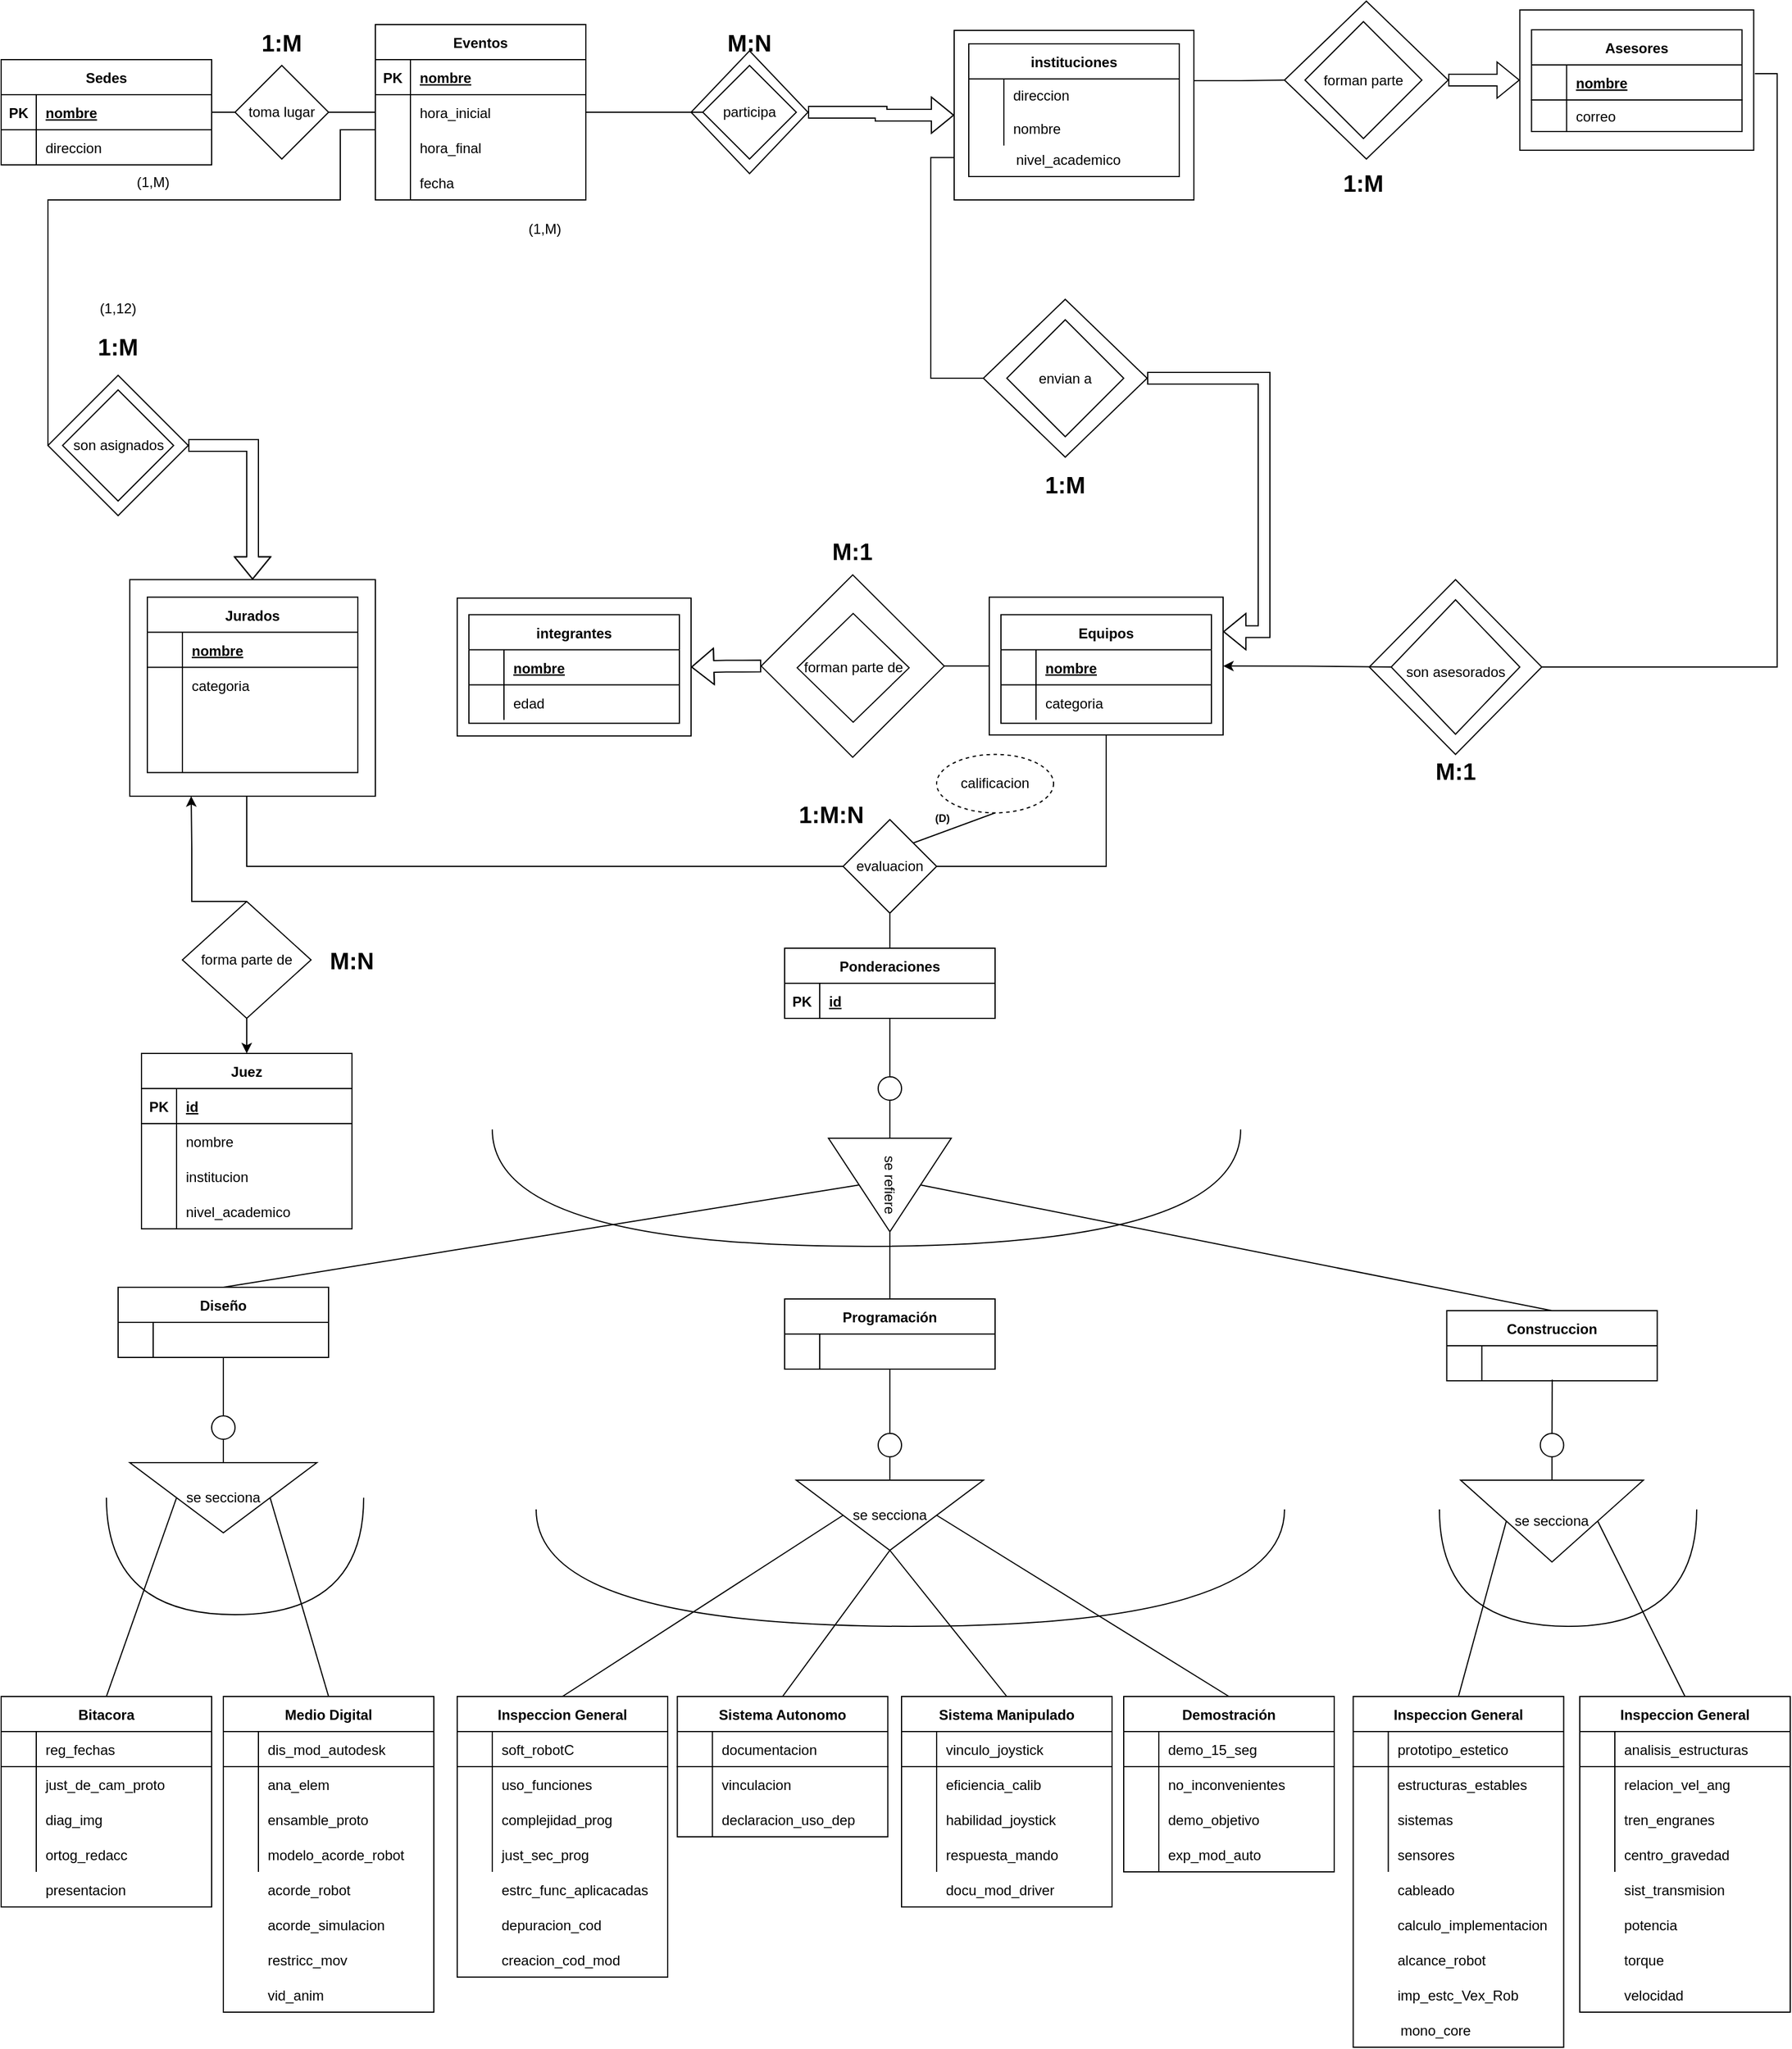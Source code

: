 <mxfile version="20.8.16" type="device"><diagram id="R2lEEEUBdFMjLlhIrx00" name="Page-1"><mxGraphModel dx="1571" dy="924" grid="1" gridSize="10" guides="1" tooltips="1" connect="1" arrows="1" fold="1" page="1" pageScale="1" pageWidth="850" pageHeight="1100" math="0" shadow="0" extFonts="Permanent Marker^https://fonts.googleapis.com/css?family=Permanent+Marker"><root><mxCell id="0"/><mxCell id="1" parent="0"/><mxCell id="wglDdHf7cr2ElsuWl2rC-27" value="" style="rounded=0;whiteSpace=wrap;html=1;" parent="1" vertex="1"><mxGeometry x="110" y="574.75" width="210" height="185.25" as="geometry"/></mxCell><mxCell id="2_BN0wmiO2WYAu6o3wSK-16" style="edgeStyle=orthogonalEdgeStyle;rounded=0;orthogonalLoop=1;jettySize=auto;html=1;exitX=1;exitY=0.5;exitDx=0;exitDy=0;entryX=0;entryY=0.5;entryDx=0;entryDy=0;shape=flexArrow;" parent="1" source="2_BN0wmiO2WYAu6o3wSK-15" target="2_BN0wmiO2WYAu6o3wSK-14" edge="1"><mxGeometry relative="1" as="geometry"/></mxCell><mxCell id="2_BN0wmiO2WYAu6o3wSK-15" value="" style="rhombus;whiteSpace=wrap;html=1;" parent="1" vertex="1"><mxGeometry x="590" y="122.5" width="100" height="105" as="geometry"/></mxCell><mxCell id="2_BN0wmiO2WYAu6o3wSK-17" style="edgeStyle=orthogonalEdgeStyle;rounded=0;orthogonalLoop=1;jettySize=auto;html=1;exitX=0;exitY=0.75;exitDx=0;exitDy=0;entryX=0;entryY=0.5;entryDx=0;entryDy=0;endArrow=none;endFill=0;" parent="1" source="2_BN0wmiO2WYAu6o3wSK-14" target="tYk4Elk13cnqIPmzngiP-1" edge="1"><mxGeometry relative="1" as="geometry"/></mxCell><mxCell id="2_BN0wmiO2WYAu6o3wSK-25" style="edgeStyle=orthogonalEdgeStyle;rounded=0;orthogonalLoop=1;jettySize=auto;html=1;exitX=1;exitY=0.25;exitDx=0;exitDy=0;entryX=0;entryY=0.5;entryDx=0;entryDy=0;endArrow=none;endFill=0;" parent="1" source="2_BN0wmiO2WYAu6o3wSK-14" target="2_BN0wmiO2WYAu6o3wSK-19" edge="1"><mxGeometry relative="1" as="geometry"><Array as="points"><mxPoint x="1020" y="148"/><mxPoint x="1060" y="148"/></Array></mxGeometry></mxCell><mxCell id="2_BN0wmiO2WYAu6o3wSK-14" value="" style="rounded=0;whiteSpace=wrap;html=1;" parent="1" vertex="1"><mxGeometry x="815" y="105" width="205" height="145" as="geometry"/></mxCell><mxCell id="2_BN0wmiO2WYAu6o3wSK-31" style="edgeStyle=orthogonalEdgeStyle;rounded=0;orthogonalLoop=1;jettySize=auto;html=1;exitX=0;exitY=0.5;exitDx=0;exitDy=0;entryX=1;entryY=0.5;entryDx=0;entryDy=0;endArrow=block;endFill=0;shape=flexArrow;" parent="1" source="SewS82DXxsQsC34-5eS2-10" target="SewS82DXxsQsC34-5eS2-1" edge="1"><mxGeometry relative="1" as="geometry"/></mxCell><mxCell id="2_BN0wmiO2WYAu6o3wSK-32" style="edgeStyle=orthogonalEdgeStyle;rounded=0;orthogonalLoop=1;jettySize=auto;html=1;exitX=1;exitY=0.5;exitDx=0;exitDy=0;entryX=0;entryY=0.5;entryDx=0;entryDy=0;endArrow=none;endFill=0;" parent="1" source="SewS82DXxsQsC34-5eS2-10" target="ePBFKucraxoHLo3uaKmc-99" edge="1"><mxGeometry relative="1" as="geometry"/></mxCell><mxCell id="SewS82DXxsQsC34-5eS2-10" value="" style="rhombus;whiteSpace=wrap;html=1;" parent="1" vertex="1"><mxGeometry x="650" y="570.68" width="156.5" height="156" as="geometry"/></mxCell><mxCell id="2_BN0wmiO2WYAu6o3wSK-26" style="edgeStyle=orthogonalEdgeStyle;rounded=0;orthogonalLoop=1;jettySize=auto;html=1;exitX=1;exitY=0.5;exitDx=0;exitDy=0;entryX=1.005;entryY=0.454;entryDx=0;entryDy=0;entryPerimeter=0;endArrow=none;endFill=0;" parent="1" source="tYk4Elk13cnqIPmzngiP-2" target="ePBFKucraxoHLo3uaKmc-134" edge="1"><mxGeometry relative="1" as="geometry"/></mxCell><mxCell id="tYk4Elk13cnqIPmzngiP-2" value="" style="rhombus;whiteSpace=wrap;html=1;" parent="1" vertex="1"><mxGeometry x="1170" y="574.75" width="147.5" height="149.5" as="geometry"/></mxCell><mxCell id="2_BN0wmiO2WYAu6o3wSK-18" style="edgeStyle=orthogonalEdgeStyle;rounded=0;orthogonalLoop=1;jettySize=auto;html=1;exitX=1;exitY=0.5;exitDx=0;exitDy=0;entryX=1;entryY=0.25;entryDx=0;entryDy=0;endArrow=block;endFill=0;shape=flexArrow;" parent="1" source="tYk4Elk13cnqIPmzngiP-1" target="ePBFKucraxoHLo3uaKmc-99" edge="1"><mxGeometry relative="1" as="geometry"><Array as="points"><mxPoint x="1080" y="403"/><mxPoint x="1080" y="619"/></Array></mxGeometry></mxCell><mxCell id="tYk4Elk13cnqIPmzngiP-1" value="" style="rhombus;whiteSpace=wrap;html=1;" parent="1" vertex="1"><mxGeometry x="840" y="335" width="140" height="135" as="geometry"/></mxCell><mxCell id="ePBFKucraxoHLo3uaKmc-19" value="Eventos" style="shape=table;startSize=30;container=1;collapsible=1;childLayout=tableLayout;fixedRows=1;rowLines=0;fontStyle=1;align=center;resizeLast=1;" parent="1" vertex="1"><mxGeometry x="320" y="100" width="180" height="150" as="geometry"/></mxCell><mxCell id="ePBFKucraxoHLo3uaKmc-20" value="" style="shape=tableRow;horizontal=0;startSize=0;swimlaneHead=0;swimlaneBody=0;fillColor=none;collapsible=0;dropTarget=0;points=[[0,0.5],[1,0.5]];portConstraint=eastwest;top=0;left=0;right=0;bottom=1;" parent="ePBFKucraxoHLo3uaKmc-19" vertex="1"><mxGeometry y="30" width="180" height="30" as="geometry"/></mxCell><mxCell id="ePBFKucraxoHLo3uaKmc-21" value="PK" style="shape=partialRectangle;connectable=0;fillColor=none;top=0;left=0;bottom=0;right=0;fontStyle=1;overflow=hidden;" parent="ePBFKucraxoHLo3uaKmc-20" vertex="1"><mxGeometry width="30" height="30" as="geometry"><mxRectangle width="30" height="30" as="alternateBounds"/></mxGeometry></mxCell><mxCell id="ePBFKucraxoHLo3uaKmc-22" value="nombre" style="shape=partialRectangle;connectable=0;fillColor=none;top=0;left=0;bottom=0;right=0;align=left;spacingLeft=6;fontStyle=5;overflow=hidden;" parent="ePBFKucraxoHLo3uaKmc-20" vertex="1"><mxGeometry x="30" width="150" height="30" as="geometry"><mxRectangle width="150" height="30" as="alternateBounds"/></mxGeometry></mxCell><mxCell id="ePBFKucraxoHLo3uaKmc-23" value="" style="shape=tableRow;horizontal=0;startSize=0;swimlaneHead=0;swimlaneBody=0;fillColor=none;collapsible=0;dropTarget=0;points=[[0,0.5],[1,0.5]];portConstraint=eastwest;top=0;left=0;right=0;bottom=0;" parent="ePBFKucraxoHLo3uaKmc-19" vertex="1"><mxGeometry y="60" width="180" height="30" as="geometry"/></mxCell><mxCell id="ePBFKucraxoHLo3uaKmc-24" value="" style="shape=partialRectangle;connectable=0;fillColor=none;top=0;left=0;bottom=0;right=0;editable=1;overflow=hidden;" parent="ePBFKucraxoHLo3uaKmc-23" vertex="1"><mxGeometry width="30" height="30" as="geometry"><mxRectangle width="30" height="30" as="alternateBounds"/></mxGeometry></mxCell><mxCell id="ePBFKucraxoHLo3uaKmc-25" value="hora_inicial" style="shape=partialRectangle;connectable=0;fillColor=none;top=0;left=0;bottom=0;right=0;align=left;spacingLeft=6;overflow=hidden;" parent="ePBFKucraxoHLo3uaKmc-23" vertex="1"><mxGeometry x="30" width="150" height="30" as="geometry"><mxRectangle width="150" height="30" as="alternateBounds"/></mxGeometry></mxCell><mxCell id="ePBFKucraxoHLo3uaKmc-26" value="" style="shape=tableRow;horizontal=0;startSize=0;swimlaneHead=0;swimlaneBody=0;fillColor=none;collapsible=0;dropTarget=0;points=[[0,0.5],[1,0.5]];portConstraint=eastwest;top=0;left=0;right=0;bottom=0;" parent="ePBFKucraxoHLo3uaKmc-19" vertex="1"><mxGeometry y="90" width="180" height="30" as="geometry"/></mxCell><mxCell id="ePBFKucraxoHLo3uaKmc-27" value="" style="shape=partialRectangle;connectable=0;fillColor=none;top=0;left=0;bottom=0;right=0;editable=1;overflow=hidden;" parent="ePBFKucraxoHLo3uaKmc-26" vertex="1"><mxGeometry width="30" height="30" as="geometry"><mxRectangle width="30" height="30" as="alternateBounds"/></mxGeometry></mxCell><mxCell id="ePBFKucraxoHLo3uaKmc-28" value="hora_final" style="shape=partialRectangle;connectable=0;fillColor=none;top=0;left=0;bottom=0;right=0;align=left;spacingLeft=6;overflow=hidden;" parent="ePBFKucraxoHLo3uaKmc-26" vertex="1"><mxGeometry x="30" width="150" height="30" as="geometry"><mxRectangle width="150" height="30" as="alternateBounds"/></mxGeometry></mxCell><mxCell id="ePBFKucraxoHLo3uaKmc-29" value="" style="shape=tableRow;horizontal=0;startSize=0;swimlaneHead=0;swimlaneBody=0;fillColor=none;collapsible=0;dropTarget=0;points=[[0,0.5],[1,0.5]];portConstraint=eastwest;top=0;left=0;right=0;bottom=0;" parent="ePBFKucraxoHLo3uaKmc-19" vertex="1"><mxGeometry y="120" width="180" height="30" as="geometry"/></mxCell><mxCell id="ePBFKucraxoHLo3uaKmc-30" value="" style="shape=partialRectangle;connectable=0;fillColor=none;top=0;left=0;bottom=0;right=0;editable=1;overflow=hidden;" parent="ePBFKucraxoHLo3uaKmc-29" vertex="1"><mxGeometry width="30" height="30" as="geometry"><mxRectangle width="30" height="30" as="alternateBounds"/></mxGeometry></mxCell><mxCell id="ePBFKucraxoHLo3uaKmc-31" value="fecha" style="shape=partialRectangle;connectable=0;fillColor=none;top=0;left=0;bottom=0;right=0;align=left;spacingLeft=6;overflow=hidden;" parent="ePBFKucraxoHLo3uaKmc-29" vertex="1"><mxGeometry x="30" width="150" height="30" as="geometry"><mxRectangle width="150" height="30" as="alternateBounds"/></mxGeometry></mxCell><mxCell id="ePBFKucraxoHLo3uaKmc-32" value="Sedes" style="shape=table;startSize=30;container=1;collapsible=1;childLayout=tableLayout;fixedRows=1;rowLines=0;fontStyle=1;align=center;resizeLast=1;" parent="1" vertex="1"><mxGeometry y="130" width="180" height="90" as="geometry"/></mxCell><mxCell id="ePBFKucraxoHLo3uaKmc-33" value="" style="shape=tableRow;horizontal=0;startSize=0;swimlaneHead=0;swimlaneBody=0;fillColor=none;collapsible=0;dropTarget=0;points=[[0,0.5],[1,0.5]];portConstraint=eastwest;top=0;left=0;right=0;bottom=1;" parent="ePBFKucraxoHLo3uaKmc-32" vertex="1"><mxGeometry y="30" width="180" height="30" as="geometry"/></mxCell><mxCell id="ePBFKucraxoHLo3uaKmc-34" value="PK" style="shape=partialRectangle;connectable=0;fillColor=none;top=0;left=0;bottom=0;right=0;fontStyle=1;overflow=hidden;" parent="ePBFKucraxoHLo3uaKmc-33" vertex="1"><mxGeometry width="30" height="30" as="geometry"><mxRectangle width="30" height="30" as="alternateBounds"/></mxGeometry></mxCell><mxCell id="ePBFKucraxoHLo3uaKmc-35" value="nombre" style="shape=partialRectangle;connectable=0;fillColor=none;top=0;left=0;bottom=0;right=0;align=left;spacingLeft=6;fontStyle=5;overflow=hidden;" parent="ePBFKucraxoHLo3uaKmc-33" vertex="1"><mxGeometry x="30" width="150" height="30" as="geometry"><mxRectangle width="150" height="30" as="alternateBounds"/></mxGeometry></mxCell><mxCell id="ePBFKucraxoHLo3uaKmc-36" value="" style="shape=tableRow;horizontal=0;startSize=0;swimlaneHead=0;swimlaneBody=0;fillColor=none;collapsible=0;dropTarget=0;points=[[0,0.5],[1,0.5]];portConstraint=eastwest;top=0;left=0;right=0;bottom=0;" parent="ePBFKucraxoHLo3uaKmc-32" vertex="1"><mxGeometry y="60" width="180" height="30" as="geometry"/></mxCell><mxCell id="ePBFKucraxoHLo3uaKmc-37" value="" style="shape=partialRectangle;connectable=0;fillColor=none;top=0;left=0;bottom=0;right=0;editable=1;overflow=hidden;" parent="ePBFKucraxoHLo3uaKmc-36" vertex="1"><mxGeometry width="30" height="30" as="geometry"><mxRectangle width="30" height="30" as="alternateBounds"/></mxGeometry></mxCell><mxCell id="ePBFKucraxoHLo3uaKmc-38" value="direccion" style="shape=partialRectangle;connectable=0;fillColor=none;top=0;left=0;bottom=0;right=0;align=left;spacingLeft=6;overflow=hidden;" parent="ePBFKucraxoHLo3uaKmc-36" vertex="1"><mxGeometry x="30" width="150" height="30" as="geometry"><mxRectangle width="150" height="30" as="alternateBounds"/></mxGeometry></mxCell><mxCell id="ePBFKucraxoHLo3uaKmc-46" value="toma lugar" style="rhombus;whiteSpace=wrap;html=1;" parent="1" vertex="1"><mxGeometry x="200" y="135" width="80" height="80" as="geometry"/></mxCell><mxCell id="ePBFKucraxoHLo3uaKmc-47" style="edgeStyle=orthogonalEdgeStyle;rounded=0;orthogonalLoop=1;jettySize=auto;html=1;exitX=0;exitY=0.5;exitDx=0;exitDy=0;entryX=1;entryY=0.5;entryDx=0;entryDy=0;endArrow=none;endFill=0;" parent="1" source="ePBFKucraxoHLo3uaKmc-23" target="ePBFKucraxoHLo3uaKmc-46" edge="1"><mxGeometry relative="1" as="geometry"><Array as="points"><mxPoint x="300" y="175"/><mxPoint x="300" y="175"/></Array></mxGeometry></mxCell><mxCell id="ePBFKucraxoHLo3uaKmc-48" style="edgeStyle=orthogonalEdgeStyle;rounded=0;orthogonalLoop=1;jettySize=auto;html=1;exitX=1;exitY=0.5;exitDx=0;exitDy=0;endArrow=none;endFill=0;" parent="1" source="ePBFKucraxoHLo3uaKmc-33" target="ePBFKucraxoHLo3uaKmc-46" edge="1"><mxGeometry relative="1" as="geometry"/></mxCell><mxCell id="ePBFKucraxoHLo3uaKmc-49" value="participa" style="rhombus;whiteSpace=wrap;html=1;" parent="1" vertex="1"><mxGeometry x="600" y="135" width="80" height="80" as="geometry"/></mxCell><mxCell id="ePBFKucraxoHLo3uaKmc-50" style="edgeStyle=orthogonalEdgeStyle;rounded=0;orthogonalLoop=1;jettySize=auto;html=1;exitX=1;exitY=0.5;exitDx=0;exitDy=0;entryX=0;entryY=0.5;entryDx=0;entryDy=0;endArrow=none;endFill=0;" parent="1" source="ePBFKucraxoHLo3uaKmc-23" target="ePBFKucraxoHLo3uaKmc-49" edge="1"><mxGeometry relative="1" as="geometry"/></mxCell><mxCell id="ePBFKucraxoHLo3uaKmc-114" style="edgeStyle=orthogonalEdgeStyle;rounded=0;orthogonalLoop=1;jettySize=auto;html=1;exitX=1;exitY=0.5;exitDx=0;exitDy=0;entryX=0.5;entryY=0;entryDx=0;entryDy=0;strokeWidth=1;startArrow=none;startFill=0;endArrow=classic;endFill=1;shape=flexArrow;" parent="1" source="ePBFKucraxoHLo3uaKmc-65" target="wglDdHf7cr2ElsuWl2rC-27" edge="1"><mxGeometry relative="1" as="geometry"><Array as="points"><mxPoint x="215" y="460"/></Array><mxPoint x="260" y="459.75" as="sourcePoint"/><mxPoint x="210" y="564.75" as="targetPoint"/></mxGeometry></mxCell><mxCell id="ePBFKucraxoHLo3uaKmc-65" value="" style="rhombus;whiteSpace=wrap;html=1;" parent="1" vertex="1"><mxGeometry x="40" y="400" width="120" height="120" as="geometry"/></mxCell><mxCell id="ePBFKucraxoHLo3uaKmc-66" value="son asignados" style="rhombus;whiteSpace=wrap;html=1;" parent="1" vertex="1"><mxGeometry x="52.5" y="412.5" width="95" height="95" as="geometry"/></mxCell><mxCell id="ePBFKucraxoHLo3uaKmc-67" style="edgeStyle=orthogonalEdgeStyle;rounded=0;orthogonalLoop=1;jettySize=auto;html=1;exitX=0;exitY=0.5;exitDx=0;exitDy=0;entryX=0;entryY=0.5;entryDx=0;entryDy=0;startArrow=none;startFill=0;endArrow=none;endFill=0;" parent="1" source="ePBFKucraxoHLo3uaKmc-23" target="ePBFKucraxoHLo3uaKmc-65" edge="1"><mxGeometry relative="1" as="geometry"><Array as="points"><mxPoint x="320" y="190"/><mxPoint x="290" y="190"/><mxPoint x="290" y="250"/><mxPoint x="40" y="250"/><mxPoint x="40" y="360"/></Array></mxGeometry></mxCell><mxCell id="8k4O-YIesv-EZihGB0kU-120" style="edgeStyle=orthogonalEdgeStyle;rounded=0;orthogonalLoop=1;jettySize=auto;html=1;exitX=0.5;exitY=1;exitDx=0;exitDy=0;entryX=0;entryY=0.5;entryDx=0;entryDy=0;endArrow=none;endFill=0;" parent="1" source="wglDdHf7cr2ElsuWl2rC-27" target="8k4O-YIesv-EZihGB0kU-15" edge="1"><mxGeometry relative="1" as="geometry"><mxPoint x="210" y="770" as="sourcePoint"/><Array as="points"><mxPoint x="210" y="760"/><mxPoint x="210" y="820"/></Array></mxGeometry></mxCell><mxCell id="ePBFKucraxoHLo3uaKmc-161" style="edgeStyle=orthogonalEdgeStyle;rounded=0;orthogonalLoop=1;jettySize=auto;html=1;exitX=1;exitY=0.5;exitDx=0;exitDy=0;entryX=0;entryY=0.5;entryDx=0;entryDy=0;strokeWidth=1;fontSize=12;startArrow=classic;startFill=1;endArrow=none;endFill=0;" parent="1" source="ePBFKucraxoHLo3uaKmc-99" target="ePBFKucraxoHLo3uaKmc-160" edge="1"><mxGeometry relative="1" as="geometry"><mxPoint x="780" y="653.25" as="sourcePoint"/></mxGeometry></mxCell><mxCell id="8k4O-YIesv-EZihGB0kU-121" style="edgeStyle=orthogonalEdgeStyle;rounded=0;orthogonalLoop=1;jettySize=auto;html=1;exitX=0.5;exitY=1;exitDx=0;exitDy=0;entryX=1;entryY=0.5;entryDx=0;entryDy=0;endArrow=none;endFill=0;" parent="1" source="ePBFKucraxoHLo3uaKmc-99" target="8k4O-YIesv-EZihGB0kU-15" edge="1"><mxGeometry relative="1" as="geometry"/></mxCell><mxCell id="ePBFKucraxoHLo3uaKmc-99" value="" style="rounded=0;whiteSpace=wrap;html=1;" parent="1" vertex="1"><mxGeometry x="845" y="589.75" width="200" height="117.87" as="geometry"/></mxCell><mxCell id="ePBFKucraxoHLo3uaKmc-100" value="Equipos" style="shape=table;startSize=30;container=1;collapsible=1;childLayout=tableLayout;fixedRows=1;rowLines=0;fontStyle=1;align=center;resizeLast=1;" parent="1" vertex="1"><mxGeometry x="855" y="604.75" width="180" height="92.87" as="geometry"><mxRectangle x="650" y="604.75" width="90" height="30" as="alternateBounds"/></mxGeometry></mxCell><mxCell id="ePBFKucraxoHLo3uaKmc-101" value="" style="shape=tableRow;horizontal=0;startSize=0;swimlaneHead=0;swimlaneBody=0;fillColor=none;collapsible=0;dropTarget=0;points=[[0,0.5],[1,0.5]];portConstraint=eastwest;top=0;left=0;right=0;bottom=1;" parent="ePBFKucraxoHLo3uaKmc-100" vertex="1"><mxGeometry y="30" width="180" height="30" as="geometry"/></mxCell><mxCell id="ePBFKucraxoHLo3uaKmc-102" value="" style="shape=partialRectangle;connectable=0;fillColor=none;top=0;left=0;bottom=0;right=0;fontStyle=1;overflow=hidden;" parent="ePBFKucraxoHLo3uaKmc-101" vertex="1"><mxGeometry width="30" height="30" as="geometry"><mxRectangle width="30" height="30" as="alternateBounds"/></mxGeometry></mxCell><mxCell id="ePBFKucraxoHLo3uaKmc-103" value="nombre" style="shape=partialRectangle;connectable=0;fillColor=none;top=0;left=0;bottom=0;right=0;align=left;spacingLeft=6;fontStyle=5;overflow=hidden;" parent="ePBFKucraxoHLo3uaKmc-101" vertex="1"><mxGeometry x="30" width="150" height="30" as="geometry"><mxRectangle width="150" height="30" as="alternateBounds"/></mxGeometry></mxCell><mxCell id="ePBFKucraxoHLo3uaKmc-104" value="" style="shape=tableRow;horizontal=0;startSize=0;swimlaneHead=0;swimlaneBody=0;fillColor=none;collapsible=0;dropTarget=0;points=[[0,0.5],[1,0.5]];portConstraint=eastwest;top=0;left=0;right=0;bottom=0;" parent="ePBFKucraxoHLo3uaKmc-100" vertex="1"><mxGeometry y="60" width="180" height="30" as="geometry"/></mxCell><mxCell id="ePBFKucraxoHLo3uaKmc-105" value="" style="shape=partialRectangle;connectable=0;fillColor=none;top=0;left=0;bottom=0;right=0;editable=1;overflow=hidden;" parent="ePBFKucraxoHLo3uaKmc-104" vertex="1"><mxGeometry width="30" height="30" as="geometry"><mxRectangle width="30" height="30" as="alternateBounds"/></mxGeometry></mxCell><mxCell id="ePBFKucraxoHLo3uaKmc-106" value="categoria" style="shape=partialRectangle;connectable=0;fillColor=none;top=0;left=0;bottom=0;right=0;align=left;spacingLeft=6;overflow=hidden;" parent="ePBFKucraxoHLo3uaKmc-104" vertex="1"><mxGeometry x="30" width="150" height="30" as="geometry"><mxRectangle width="150" height="30" as="alternateBounds"/></mxGeometry></mxCell><mxCell id="ePBFKucraxoHLo3uaKmc-115" value="envian a" style="rhombus;whiteSpace=wrap;html=1;" parent="1" vertex="1"><mxGeometry x="860" y="352.5" width="100" height="100" as="geometry"/></mxCell><mxCell id="ePBFKucraxoHLo3uaKmc-134" value="" style="rounded=0;whiteSpace=wrap;html=1;" parent="1" vertex="1"><mxGeometry x="1298.75" y="87.5" width="200" height="120" as="geometry"/></mxCell><mxCell id="ePBFKucraxoHLo3uaKmc-135" value="Asesores" style="shape=table;startSize=30;container=1;collapsible=1;childLayout=tableLayout;fixedRows=1;rowLines=0;fontStyle=1;align=center;resizeLast=1;" parent="1" vertex="1"><mxGeometry x="1308.75" y="104.5" width="180" height="87" as="geometry"/></mxCell><mxCell id="ePBFKucraxoHLo3uaKmc-136" value="" style="shape=tableRow;horizontal=0;startSize=0;swimlaneHead=0;swimlaneBody=0;fillColor=none;collapsible=0;dropTarget=0;points=[[0,0.5],[1,0.5]];portConstraint=eastwest;top=0;left=0;right=0;bottom=1;" parent="ePBFKucraxoHLo3uaKmc-135" vertex="1"><mxGeometry y="30" width="180" height="30" as="geometry"/></mxCell><mxCell id="ePBFKucraxoHLo3uaKmc-137" value="" style="shape=partialRectangle;connectable=0;fillColor=none;top=0;left=0;bottom=0;right=0;fontStyle=1;overflow=hidden;" parent="ePBFKucraxoHLo3uaKmc-136" vertex="1"><mxGeometry width="30" height="30" as="geometry"><mxRectangle width="30" height="30" as="alternateBounds"/></mxGeometry></mxCell><mxCell id="ePBFKucraxoHLo3uaKmc-138" value="nombre" style="shape=partialRectangle;connectable=0;fillColor=none;top=0;left=0;bottom=0;right=0;align=left;spacingLeft=6;fontStyle=5;overflow=hidden;" parent="ePBFKucraxoHLo3uaKmc-136" vertex="1"><mxGeometry x="30" width="150" height="30" as="geometry"><mxRectangle width="150" height="30" as="alternateBounds"/></mxGeometry></mxCell><mxCell id="ePBFKucraxoHLo3uaKmc-139" value="" style="shape=tableRow;horizontal=0;startSize=0;swimlaneHead=0;swimlaneBody=0;fillColor=none;collapsible=0;dropTarget=0;points=[[0,0.5],[1,0.5]];portConstraint=eastwest;top=0;left=0;right=0;bottom=0;" parent="ePBFKucraxoHLo3uaKmc-135" vertex="1"><mxGeometry y="60" width="180" height="27" as="geometry"/></mxCell><mxCell id="ePBFKucraxoHLo3uaKmc-140" value="" style="shape=partialRectangle;connectable=0;fillColor=none;top=0;left=0;bottom=0;right=0;editable=1;overflow=hidden;" parent="ePBFKucraxoHLo3uaKmc-139" vertex="1"><mxGeometry width="30" height="27" as="geometry"><mxRectangle width="30" height="27" as="alternateBounds"/></mxGeometry></mxCell><mxCell id="ePBFKucraxoHLo3uaKmc-141" value="correo" style="shape=partialRectangle;connectable=0;fillColor=none;top=0;left=0;bottom=0;right=0;align=left;spacingLeft=6;overflow=hidden;" parent="ePBFKucraxoHLo3uaKmc-139" vertex="1"><mxGeometry x="30" width="150" height="27" as="geometry"><mxRectangle width="150" height="27" as="alternateBounds"/></mxGeometry></mxCell><mxCell id="ePBFKucraxoHLo3uaKmc-152" value="&lt;b&gt;&lt;font style=&quot;font-size: 20px;&quot;&gt;1:M&lt;/font&gt;&lt;/b&gt;" style="text;html=1;strokeColor=none;fillColor=none;align=center;verticalAlign=middle;whiteSpace=wrap;rounded=0;" parent="1" vertex="1"><mxGeometry x="210" y="100" width="60" height="30" as="geometry"/></mxCell><mxCell id="ePBFKucraxoHLo3uaKmc-153" value="&lt;b&gt;&lt;font style=&quot;font-size: 20px;&quot;&gt;M:N&lt;/font&gt;&lt;/b&gt;" style="text;html=1;strokeColor=none;fillColor=none;align=center;verticalAlign=middle;whiteSpace=wrap;rounded=0;" parent="1" vertex="1"><mxGeometry x="610" y="100" width="60" height="30" as="geometry"/></mxCell><mxCell id="ePBFKucraxoHLo3uaKmc-154" value="&lt;b&gt;&lt;font style=&quot;font-size: 20px;&quot;&gt;1:M&lt;/font&gt;&lt;/b&gt;" style="text;html=1;strokeColor=none;fillColor=none;align=center;verticalAlign=middle;whiteSpace=wrap;rounded=0;" parent="1" vertex="1"><mxGeometry x="70" y="360" width="60" height="30" as="geometry"/></mxCell><mxCell id="ePBFKucraxoHLo3uaKmc-160" value="&lt;font style=&quot;font-size: 12px;&quot;&gt;son&lt;/font&gt;&lt;font style=&quot;font-size: 12px;&quot;&gt;&amp;nbsp;&lt;/font&gt;&lt;font style=&quot;font-size: 12px;&quot;&gt;asesorados&lt;/font&gt;" style="rhombus;whiteSpace=wrap;html=1;fontSize=20;" parent="1" vertex="1"><mxGeometry x="1188.75" y="592" width="110" height="115" as="geometry"/></mxCell><mxCell id="ePBFKucraxoHLo3uaKmc-163" value="&lt;b&gt;&lt;font style=&quot;font-size: 20px;&quot;&gt;1:M&lt;/font&gt;&lt;/b&gt;" style="text;html=1;strokeColor=none;fillColor=none;align=center;verticalAlign=middle;whiteSpace=wrap;rounded=0;fontSize=12;" parent="1" vertex="1"><mxGeometry x="880" y="477.5" width="60" height="30" as="geometry"/></mxCell><mxCell id="ePBFKucraxoHLo3uaKmc-164" value="&lt;b&gt;&lt;font style=&quot;font-size: 20px;&quot;&gt;M:1&lt;/font&gt;&lt;/b&gt;" style="text;html=1;strokeColor=none;fillColor=none;align=center;verticalAlign=middle;whiteSpace=wrap;rounded=0;" parent="1" vertex="1"><mxGeometry x="1213.75" y="722.5" width="60" height="30" as="geometry"/></mxCell><mxCell id="2_BN0wmiO2WYAu6o3wSK-142" value="" style="edgeStyle=orthogonalEdgeStyle;rounded=0;orthogonalLoop=1;jettySize=auto;html=1;endArrow=none;endFill=0;" parent="1" source="8k4O-YIesv-EZihGB0kU-2" target="8k4O-YIesv-EZihGB0kU-25" edge="1"><mxGeometry relative="1" as="geometry"/></mxCell><mxCell id="8k4O-YIesv-EZihGB0kU-2" value="Ponderaciones" style="shape=table;startSize=30;container=1;collapsible=1;childLayout=tableLayout;fixedRows=1;rowLines=0;fontStyle=1;align=center;resizeLast=1;" parent="1" vertex="1"><mxGeometry x="670" y="890" width="180" height="60" as="geometry"/></mxCell><mxCell id="8k4O-YIesv-EZihGB0kU-3" value="" style="shape=tableRow;horizontal=0;startSize=0;swimlaneHead=0;swimlaneBody=0;fillColor=none;collapsible=0;dropTarget=0;points=[[0,0.5],[1,0.5]];portConstraint=eastwest;top=0;left=0;right=0;bottom=1;" parent="8k4O-YIesv-EZihGB0kU-2" vertex="1"><mxGeometry y="30" width="180" height="30" as="geometry"/></mxCell><mxCell id="8k4O-YIesv-EZihGB0kU-4" value="PK" style="shape=partialRectangle;connectable=0;fillColor=none;top=0;left=0;bottom=0;right=0;fontStyle=1;overflow=hidden;" parent="8k4O-YIesv-EZihGB0kU-3" vertex="1"><mxGeometry width="30" height="30" as="geometry"><mxRectangle width="30" height="30" as="alternateBounds"/></mxGeometry></mxCell><mxCell id="8k4O-YIesv-EZihGB0kU-5" value="id" style="shape=partialRectangle;connectable=0;fillColor=none;top=0;left=0;bottom=0;right=0;align=left;spacingLeft=6;fontStyle=5;overflow=hidden;" parent="8k4O-YIesv-EZihGB0kU-3" vertex="1"><mxGeometry x="30" width="150" height="30" as="geometry"><mxRectangle width="150" height="30" as="alternateBounds"/></mxGeometry></mxCell><mxCell id="8k4O-YIesv-EZihGB0kU-122" style="edgeStyle=orthogonalEdgeStyle;rounded=0;orthogonalLoop=1;jettySize=auto;html=1;exitX=0.5;exitY=1;exitDx=0;exitDy=0;entryX=0.5;entryY=0;entryDx=0;entryDy=0;endArrow=none;endFill=0;" parent="1" source="8k4O-YIesv-EZihGB0kU-15" target="8k4O-YIesv-EZihGB0kU-2" edge="1"><mxGeometry relative="1" as="geometry"/></mxCell><mxCell id="NlN4qspPzxDHtrHzCBXy-2" style="rounded=0;orthogonalLoop=1;jettySize=auto;html=1;exitX=1;exitY=0;exitDx=0;exitDy=0;entryX=0.5;entryY=1;entryDx=0;entryDy=0;endArrow=none;endFill=0;" edge="1" parent="1" source="8k4O-YIesv-EZihGB0kU-15" target="NlN4qspPzxDHtrHzCBXy-1"><mxGeometry relative="1" as="geometry"/></mxCell><mxCell id="8k4O-YIesv-EZihGB0kU-15" value="evaluacion" style="rhombus;whiteSpace=wrap;html=1;" parent="1" vertex="1"><mxGeometry x="720" y="780" width="80" height="80" as="geometry"/></mxCell><mxCell id="8k4O-YIesv-EZihGB0kU-105" style="rounded=0;orthogonalLoop=1;jettySize=auto;html=1;exitX=0.5;exitY=1;exitDx=0;exitDy=0;entryX=0.5;entryY=0;entryDx=0;entryDy=0;endArrow=none;endFill=0;" parent="1" source="8k4O-YIesv-EZihGB0kU-21" target="EJTT3qlJeaWkR1X7wbFM-50" edge="1"><mxGeometry relative="1" as="geometry"><mxPoint x="270" y="1220" as="targetPoint"/></mxGeometry></mxCell><mxCell id="8k4O-YIesv-EZihGB0kU-106" style="rounded=0;orthogonalLoop=1;jettySize=auto;html=1;exitX=0.5;exitY=0;exitDx=0;exitDy=0;entryX=0.5;entryY=0;entryDx=0;entryDy=0;endArrow=none;endFill=0;" parent="1" source="8k4O-YIesv-EZihGB0kU-21" target="EJTT3qlJeaWkR1X7wbFM-76" edge="1"><mxGeometry relative="1" as="geometry"><mxPoint x="790" y="1185" as="targetPoint"/></mxGeometry></mxCell><mxCell id="2_BN0wmiO2WYAu6o3wSK-138" style="edgeStyle=orthogonalEdgeStyle;rounded=0;orthogonalLoop=1;jettySize=auto;html=1;exitX=1;exitY=0.5;exitDx=0;exitDy=0;entryX=0.5;entryY=0;entryDx=0;entryDy=0;endArrow=none;endFill=0;" parent="1" source="8k4O-YIesv-EZihGB0kU-21" target="EJTT3qlJeaWkR1X7wbFM-63" edge="1"><mxGeometry relative="1" as="geometry"/></mxCell><mxCell id="8k4O-YIesv-EZihGB0kU-21" value="se refiere" style="triangle;whiteSpace=wrap;html=1;rotation=90;" parent="1" vertex="1"><mxGeometry x="720" y="1040" width="80" height="105" as="geometry"/></mxCell><mxCell id="2_BN0wmiO2WYAu6o3wSK-143" style="edgeStyle=orthogonalEdgeStyle;rounded=0;orthogonalLoop=1;jettySize=auto;html=1;exitX=0.5;exitY=1;exitDx=0;exitDy=0;entryX=0;entryY=0.5;entryDx=0;entryDy=0;endArrow=none;endFill=0;" parent="1" source="8k4O-YIesv-EZihGB0kU-25" target="8k4O-YIesv-EZihGB0kU-21" edge="1"><mxGeometry relative="1" as="geometry"/></mxCell><mxCell id="8k4O-YIesv-EZihGB0kU-25" value="" style="ellipse;whiteSpace=wrap;html=1;aspect=fixed;" parent="1" vertex="1"><mxGeometry x="750" y="1000" width="20" height="20" as="geometry"/></mxCell><mxCell id="8k4O-YIesv-EZihGB0kU-118" value="" style="endArrow=none;html=1;rounded=0;edgeStyle=orthogonalEdgeStyle;curved=1;" parent="1" edge="1"><mxGeometry width="50" height="50" relative="1" as="geometry"><mxPoint x="420" y="1045" as="sourcePoint"/><mxPoint x="1060" y="1045" as="targetPoint"/><Array as="points"><mxPoint x="420" y="1145"/><mxPoint x="1060" y="1145"/></Array></mxGeometry></mxCell><mxCell id="8k4O-YIesv-EZihGB0kU-123" value="(1,M)" style="text;html=1;strokeColor=none;fillColor=none;align=center;verticalAlign=middle;whiteSpace=wrap;rounded=0;" parent="1" vertex="1"><mxGeometry x="100" y="220" width="60" height="30" as="geometry"/></mxCell><mxCell id="8k4O-YIesv-EZihGB0kU-124" value="(1,M)" style="text;html=1;strokeColor=none;fillColor=none;align=center;verticalAlign=middle;whiteSpace=wrap;rounded=0;" parent="1" vertex="1"><mxGeometry x="435" y="260" width="60" height="30" as="geometry"/></mxCell><mxCell id="8k4O-YIesv-EZihGB0kU-129" value="(1,12)" style="text;html=1;strokeColor=none;fillColor=none;align=center;verticalAlign=middle;whiteSpace=wrap;rounded=0;" parent="1" vertex="1"><mxGeometry x="70" y="327.5" width="60" height="30" as="geometry"/></mxCell><mxCell id="8k4O-YIesv-EZihGB0kU-131" value="&lt;b&gt;&lt;font style=&quot;font-size: 20px;&quot;&gt;1:M:N&lt;/font&gt;&lt;/b&gt;" style="text;html=1;strokeColor=none;fillColor=none;align=center;verticalAlign=middle;whiteSpace=wrap;rounded=0;" parent="1" vertex="1"><mxGeometry x="680" y="760" width="60" height="30" as="geometry"/></mxCell><mxCell id="EJTT3qlJeaWkR1X7wbFM-50" value="Diseño" style="shape=table;startSize=30;container=1;collapsible=1;childLayout=tableLayout;fixedRows=1;rowLines=0;fontStyle=1;align=center;resizeLast=1;" parent="1" vertex="1"><mxGeometry x="100" y="1180" width="180" height="60" as="geometry"/></mxCell><mxCell id="EJTT3qlJeaWkR1X7wbFM-57" value="" style="shape=tableRow;horizontal=0;startSize=0;swimlaneHead=0;swimlaneBody=0;fillColor=none;collapsible=0;dropTarget=0;points=[[0,0.5],[1,0.5]];portConstraint=eastwest;top=0;left=0;right=0;bottom=0;" parent="EJTT3qlJeaWkR1X7wbFM-50" vertex="1"><mxGeometry y="30" width="180" height="30" as="geometry"/></mxCell><mxCell id="EJTT3qlJeaWkR1X7wbFM-58" value="" style="shape=partialRectangle;connectable=0;fillColor=none;top=0;left=0;bottom=0;right=0;editable=1;overflow=hidden;" parent="EJTT3qlJeaWkR1X7wbFM-57" vertex="1"><mxGeometry width="30" height="30" as="geometry"><mxRectangle width="30" height="30" as="alternateBounds"/></mxGeometry></mxCell><mxCell id="EJTT3qlJeaWkR1X7wbFM-59" value="" style="shape=partialRectangle;connectable=0;fillColor=none;top=0;left=0;bottom=0;right=0;align=left;spacingLeft=6;overflow=hidden;" parent="EJTT3qlJeaWkR1X7wbFM-57" vertex="1"><mxGeometry x="30" width="150" height="30" as="geometry"><mxRectangle width="150" height="30" as="alternateBounds"/></mxGeometry></mxCell><mxCell id="EJTT3qlJeaWkR1X7wbFM-107" style="edgeStyle=none;rounded=0;orthogonalLoop=1;jettySize=auto;html=1;entryX=0;entryY=0.5;entryDx=0;entryDy=0;endArrow=none;endFill=0;startArrow=none;" parent="1" source="EJTT3qlJeaWkR1X7wbFM-108" target="EJTT3qlJeaWkR1X7wbFM-106" edge="1"><mxGeometry relative="1" as="geometry"/></mxCell><mxCell id="EJTT3qlJeaWkR1X7wbFM-63" value="Programación" style="shape=table;startSize=30;container=1;collapsible=1;childLayout=tableLayout;fixedRows=1;rowLines=0;fontStyle=1;align=center;resizeLast=1;" parent="1" vertex="1"><mxGeometry x="670" y="1190" width="180" height="60" as="geometry"/></mxCell><mxCell id="EJTT3qlJeaWkR1X7wbFM-67" value="" style="shape=tableRow;horizontal=0;startSize=0;swimlaneHead=0;swimlaneBody=0;fillColor=none;collapsible=0;dropTarget=0;points=[[0,0.5],[1,0.5]];portConstraint=eastwest;top=0;left=0;right=0;bottom=0;" parent="EJTT3qlJeaWkR1X7wbFM-63" vertex="1"><mxGeometry y="30" width="180" height="30" as="geometry"/></mxCell><mxCell id="EJTT3qlJeaWkR1X7wbFM-68" value="" style="shape=partialRectangle;connectable=0;fillColor=none;top=0;left=0;bottom=0;right=0;editable=1;overflow=hidden;" parent="EJTT3qlJeaWkR1X7wbFM-67" vertex="1"><mxGeometry width="30" height="30" as="geometry"><mxRectangle width="30" height="30" as="alternateBounds"/></mxGeometry></mxCell><mxCell id="EJTT3qlJeaWkR1X7wbFM-69" value="" style="shape=partialRectangle;connectable=0;fillColor=none;top=0;left=0;bottom=0;right=0;align=left;spacingLeft=6;overflow=hidden;" parent="EJTT3qlJeaWkR1X7wbFM-67" vertex="1"><mxGeometry x="30" width="150" height="30" as="geometry"><mxRectangle width="150" height="30" as="alternateBounds"/></mxGeometry></mxCell><mxCell id="EJTT3qlJeaWkR1X7wbFM-76" value="Construccion" style="shape=table;startSize=30;container=1;collapsible=1;childLayout=tableLayout;fixedRows=1;rowLines=0;fontStyle=1;align=center;resizeLast=1;" parent="1" vertex="1"><mxGeometry x="1236.25" y="1200" width="180" height="60" as="geometry"/></mxCell><mxCell id="EJTT3qlJeaWkR1X7wbFM-83" value="" style="shape=tableRow;horizontal=0;startSize=0;swimlaneHead=0;swimlaneBody=0;fillColor=none;collapsible=0;dropTarget=0;points=[[0,0.5],[1,0.5]];portConstraint=eastwest;top=0;left=0;right=0;bottom=0;" parent="EJTT3qlJeaWkR1X7wbFM-76" vertex="1"><mxGeometry y="30" width="180" height="30" as="geometry"/></mxCell><mxCell id="EJTT3qlJeaWkR1X7wbFM-84" value="" style="shape=partialRectangle;connectable=0;fillColor=none;top=0;left=0;bottom=0;right=0;editable=1;overflow=hidden;" parent="EJTT3qlJeaWkR1X7wbFM-83" vertex="1"><mxGeometry width="30" height="30" as="geometry"><mxRectangle width="30" height="30" as="alternateBounds"/></mxGeometry></mxCell><mxCell id="EJTT3qlJeaWkR1X7wbFM-85" value="" style="shape=partialRectangle;connectable=0;fillColor=none;top=0;left=0;bottom=0;right=0;align=left;spacingLeft=6;overflow=hidden;" parent="EJTT3qlJeaWkR1X7wbFM-83" vertex="1"><mxGeometry x="30" width="150" height="30" as="geometry"><mxRectangle width="150" height="30" as="alternateBounds"/></mxGeometry></mxCell><mxCell id="EJTT3qlJeaWkR1X7wbFM-122" style="edgeStyle=none;rounded=0;orthogonalLoop=1;jettySize=auto;html=1;exitX=0.5;exitY=1;exitDx=0;exitDy=0;entryX=0.5;entryY=0;entryDx=0;entryDy=0;endArrow=none;endFill=0;" parent="1" source="EJTT3qlJeaWkR1X7wbFM-106" target="2_BN0wmiO2WYAu6o3wSK-60" edge="1"><mxGeometry relative="1" as="geometry"><mxPoint x="560" y="1485" as="targetPoint"/></mxGeometry></mxCell><mxCell id="EJTT3qlJeaWkR1X7wbFM-126" style="edgeStyle=none;rounded=0;orthogonalLoop=1;jettySize=auto;html=1;exitX=0.5;exitY=0;exitDx=0;exitDy=0;entryX=0.5;entryY=0;entryDx=0;entryDy=0;endArrow=none;endFill=0;" parent="1" source="EJTT3qlJeaWkR1X7wbFM-106" target="2_BN0wmiO2WYAu6o3wSK-99" edge="1"><mxGeometry relative="1" as="geometry"><mxPoint x="970" y="1485" as="targetPoint"/></mxGeometry></mxCell><mxCell id="EJTT3qlJeaWkR1X7wbFM-128" style="edgeStyle=none;rounded=0;orthogonalLoop=1;jettySize=auto;html=1;exitX=1;exitY=0.5;exitDx=0;exitDy=0;entryX=0.5;entryY=0;entryDx=0;entryDy=0;endArrow=none;endFill=0;" parent="1" source="EJTT3qlJeaWkR1X7wbFM-106" target="2_BN0wmiO2WYAu6o3wSK-86" edge="1"><mxGeometry relative="1" as="geometry"><mxPoint x="820" y="1485" as="targetPoint"/></mxGeometry></mxCell><mxCell id="EJTT3qlJeaWkR1X7wbFM-131" style="edgeStyle=none;rounded=0;orthogonalLoop=1;jettySize=auto;html=1;exitX=1;exitY=0.5;exitDx=0;exitDy=0;entryX=0.5;entryY=0;entryDx=0;entryDy=0;endArrow=none;endFill=0;" parent="1" source="EJTT3qlJeaWkR1X7wbFM-106" target="2_BN0wmiO2WYAu6o3wSK-73" edge="1"><mxGeometry relative="1" as="geometry"><mxPoint x="690" y="1485" as="targetPoint"/></mxGeometry></mxCell><mxCell id="EJTT3qlJeaWkR1X7wbFM-106" value="se secciona" style="triangle;whiteSpace=wrap;html=1;direction=south;" parent="1" vertex="1"><mxGeometry x="680" y="1345" width="160" height="60" as="geometry"/></mxCell><mxCell id="EJTT3qlJeaWkR1X7wbFM-110" value="" style="edgeStyle=none;rounded=0;orthogonalLoop=1;jettySize=auto;html=1;entryX=0.5;entryY=0;entryDx=0;entryDy=0;endArrow=none;endFill=0;" parent="1" source="EJTT3qlJeaWkR1X7wbFM-63" target="EJTT3qlJeaWkR1X7wbFM-108" edge="1"><mxGeometry relative="1" as="geometry"><mxPoint x="760" y="1285" as="sourcePoint"/><mxPoint x="760" y="1345" as="targetPoint"/></mxGeometry></mxCell><mxCell id="EJTT3qlJeaWkR1X7wbFM-108" value="" style="ellipse;whiteSpace=wrap;html=1;aspect=fixed;" parent="1" vertex="1"><mxGeometry x="750" y="1305" width="20" height="20" as="geometry"/></mxCell><mxCell id="EJTT3qlJeaWkR1X7wbFM-113" style="edgeStyle=none;rounded=0;orthogonalLoop=1;jettySize=auto;html=1;exitX=0.5;exitY=0;exitDx=0;exitDy=0;entryX=0.5;entryY=1;entryDx=0;entryDy=0;endArrow=none;endFill=0;" parent="1" source="EJTT3qlJeaWkR1X7wbFM-111" target="EJTT3qlJeaWkR1X7wbFM-50" edge="1"><mxGeometry relative="1" as="geometry"/></mxCell><mxCell id="EJTT3qlJeaWkR1X7wbFM-117" style="edgeStyle=none;rounded=0;orthogonalLoop=1;jettySize=auto;html=1;exitX=0.5;exitY=1;exitDx=0;exitDy=0;entryX=0;entryY=0.5;entryDx=0;entryDy=0;endArrow=none;endFill=0;" parent="1" source="EJTT3qlJeaWkR1X7wbFM-111" target="EJTT3qlJeaWkR1X7wbFM-116" edge="1"><mxGeometry relative="1" as="geometry"/></mxCell><mxCell id="EJTT3qlJeaWkR1X7wbFM-111" value="" style="ellipse;whiteSpace=wrap;html=1;aspect=fixed;" parent="1" vertex="1"><mxGeometry x="180" y="1290" width="20" height="20" as="geometry"/></mxCell><mxCell id="EJTT3qlJeaWkR1X7wbFM-115" style="edgeStyle=none;rounded=0;orthogonalLoop=1;jettySize=auto;html=1;exitX=0.5;exitY=0;exitDx=0;exitDy=0;entryX=0.501;entryY=0.967;entryDx=0;entryDy=0;entryPerimeter=0;endArrow=none;endFill=0;" parent="1" source="EJTT3qlJeaWkR1X7wbFM-112" target="EJTT3qlJeaWkR1X7wbFM-83" edge="1"><mxGeometry relative="1" as="geometry"/></mxCell><mxCell id="EJTT3qlJeaWkR1X7wbFM-119" style="edgeStyle=none;rounded=0;orthogonalLoop=1;jettySize=auto;html=1;exitX=0.5;exitY=1;exitDx=0;exitDy=0;entryX=0;entryY=0.5;entryDx=0;entryDy=0;endArrow=none;endFill=0;" parent="1" source="EJTT3qlJeaWkR1X7wbFM-112" target="EJTT3qlJeaWkR1X7wbFM-118" edge="1"><mxGeometry relative="1" as="geometry"/></mxCell><mxCell id="EJTT3qlJeaWkR1X7wbFM-112" value="" style="ellipse;whiteSpace=wrap;html=1;aspect=fixed;" parent="1" vertex="1"><mxGeometry x="1316.25" y="1305" width="20" height="20" as="geometry"/></mxCell><mxCell id="EJTT3qlJeaWkR1X7wbFM-120" style="edgeStyle=none;rounded=0;orthogonalLoop=1;jettySize=auto;html=1;exitX=0.5;exitY=1;exitDx=0;exitDy=0;entryX=0.5;entryY=0;entryDx=0;entryDy=0;endArrow=none;endFill=0;" parent="1" source="EJTT3qlJeaWkR1X7wbFM-116" target="2_BN0wmiO2WYAu6o3wSK-34" edge="1"><mxGeometry relative="1" as="geometry"><mxPoint x="70" y="1510" as="targetPoint"/></mxGeometry></mxCell><mxCell id="EJTT3qlJeaWkR1X7wbFM-121" style="edgeStyle=none;rounded=0;orthogonalLoop=1;jettySize=auto;html=1;exitX=0.5;exitY=0;exitDx=0;exitDy=0;entryX=0.5;entryY=0;entryDx=0;entryDy=0;endArrow=none;endFill=0;" parent="1" source="EJTT3qlJeaWkR1X7wbFM-116" target="2_BN0wmiO2WYAu6o3wSK-47" edge="1"><mxGeometry relative="1" as="geometry"><mxPoint x="220" y="1510" as="targetPoint"/></mxGeometry></mxCell><mxCell id="EJTT3qlJeaWkR1X7wbFM-116" value="se secciona" style="triangle;whiteSpace=wrap;html=1;direction=south;" parent="1" vertex="1"><mxGeometry x="110" y="1330" width="160" height="60" as="geometry"/></mxCell><mxCell id="EJTT3qlJeaWkR1X7wbFM-129" style="edgeStyle=none;rounded=0;orthogonalLoop=1;jettySize=auto;html=1;exitX=0.5;exitY=1;exitDx=0;exitDy=0;entryX=0.5;entryY=0;entryDx=0;entryDy=0;endArrow=none;endFill=0;" parent="1" source="EJTT3qlJeaWkR1X7wbFM-118" target="2_BN0wmiO2WYAu6o3wSK-112" edge="1"><mxGeometry relative="1" as="geometry"><mxPoint x="1272.5" y="1485" as="targetPoint"/></mxGeometry></mxCell><mxCell id="EJTT3qlJeaWkR1X7wbFM-130" style="edgeStyle=none;rounded=0;orthogonalLoop=1;jettySize=auto;html=1;exitX=0.5;exitY=0;exitDx=0;exitDy=0;entryX=0.5;entryY=0;entryDx=0;entryDy=0;endArrow=none;endFill=0;" parent="1" source="EJTT3qlJeaWkR1X7wbFM-118" target="2_BN0wmiO2WYAu6o3wSK-176" edge="1"><mxGeometry relative="1" as="geometry"><mxPoint x="1440" y="1530" as="targetPoint"/></mxGeometry></mxCell><mxCell id="EJTT3qlJeaWkR1X7wbFM-118" value="se secciona" style="triangle;whiteSpace=wrap;html=1;direction=south;" parent="1" vertex="1"><mxGeometry x="1248.13" y="1345" width="156.25" height="70" as="geometry"/></mxCell><mxCell id="SewS82DXxsQsC34-5eS2-1" value="" style="rounded=0;whiteSpace=wrap;html=1;" parent="1" vertex="1"><mxGeometry x="390" y="590.57" width="200" height="117.87" as="geometry"/></mxCell><mxCell id="SewS82DXxsQsC34-5eS2-2" value="integrantes" style="shape=table;startSize=30;container=1;collapsible=1;childLayout=tableLayout;fixedRows=1;rowLines=0;fontStyle=1;align=center;resizeLast=1;" parent="1" vertex="1"><mxGeometry x="400" y="604.75" width="180" height="92.87" as="geometry"><mxRectangle x="650" y="604.75" width="90" height="30" as="alternateBounds"/></mxGeometry></mxCell><mxCell id="SewS82DXxsQsC34-5eS2-3" value="" style="shape=tableRow;horizontal=0;startSize=0;swimlaneHead=0;swimlaneBody=0;fillColor=none;collapsible=0;dropTarget=0;points=[[0,0.5],[1,0.5]];portConstraint=eastwest;top=0;left=0;right=0;bottom=1;" parent="SewS82DXxsQsC34-5eS2-2" vertex="1"><mxGeometry y="30" width="180" height="30" as="geometry"/></mxCell><mxCell id="SewS82DXxsQsC34-5eS2-4" value="" style="shape=partialRectangle;connectable=0;fillColor=none;top=0;left=0;bottom=0;right=0;fontStyle=1;overflow=hidden;" parent="SewS82DXxsQsC34-5eS2-3" vertex="1"><mxGeometry width="30" height="30" as="geometry"><mxRectangle width="30" height="30" as="alternateBounds"/></mxGeometry></mxCell><mxCell id="SewS82DXxsQsC34-5eS2-5" value="nombre" style="shape=partialRectangle;connectable=0;fillColor=none;top=0;left=0;bottom=0;right=0;align=left;spacingLeft=6;fontStyle=5;overflow=hidden;" parent="SewS82DXxsQsC34-5eS2-3" vertex="1"><mxGeometry x="30" width="150" height="30" as="geometry"><mxRectangle width="150" height="30" as="alternateBounds"/></mxGeometry></mxCell><mxCell id="SewS82DXxsQsC34-5eS2-6" value="" style="shape=tableRow;horizontal=0;startSize=0;swimlaneHead=0;swimlaneBody=0;fillColor=none;collapsible=0;dropTarget=0;points=[[0,0.5],[1,0.5]];portConstraint=eastwest;top=0;left=0;right=0;bottom=0;" parent="SewS82DXxsQsC34-5eS2-2" vertex="1"><mxGeometry y="60" width="180" height="30" as="geometry"/></mxCell><mxCell id="SewS82DXxsQsC34-5eS2-7" value="" style="shape=partialRectangle;connectable=0;fillColor=none;top=0;left=0;bottom=0;right=0;editable=1;overflow=hidden;" parent="SewS82DXxsQsC34-5eS2-6" vertex="1"><mxGeometry width="30" height="30" as="geometry"><mxRectangle width="30" height="30" as="alternateBounds"/></mxGeometry></mxCell><mxCell id="SewS82DXxsQsC34-5eS2-8" value="edad" style="shape=partialRectangle;connectable=0;fillColor=none;top=0;left=0;bottom=0;right=0;align=left;spacingLeft=6;overflow=hidden;" parent="SewS82DXxsQsC34-5eS2-6" vertex="1"><mxGeometry x="30" width="150" height="30" as="geometry"><mxRectangle width="150" height="30" as="alternateBounds"/></mxGeometry></mxCell><mxCell id="SewS82DXxsQsC34-5eS2-9" value="forman parte de" style="rhombus;whiteSpace=wrap;html=1;" parent="1" vertex="1"><mxGeometry x="680.75" y="603.68" width="95.75" height="93" as="geometry"/></mxCell><mxCell id="2_BN0wmiO2WYAu6o3wSK-1" value="instituciones" style="shape=table;startSize=30;container=1;collapsible=1;childLayout=tableLayout;fixedRows=1;rowLines=0;fontStyle=1;align=center;resizeLast=1;" parent="1" vertex="1"><mxGeometry x="827.5" y="116.5" width="180" height="113.5" as="geometry"/></mxCell><mxCell id="2_BN0wmiO2WYAu6o3wSK-5" value="" style="shape=tableRow;horizontal=0;startSize=0;swimlaneHead=0;swimlaneBody=0;fillColor=none;collapsible=0;dropTarget=0;points=[[0,0.5],[1,0.5]];portConstraint=eastwest;top=0;left=0;right=0;bottom=0;" parent="2_BN0wmiO2WYAu6o3wSK-1" vertex="1"><mxGeometry y="30" width="180" height="27" as="geometry"/></mxCell><mxCell id="2_BN0wmiO2WYAu6o3wSK-6" value="" style="shape=partialRectangle;connectable=0;fillColor=none;top=0;left=0;bottom=0;right=0;editable=1;overflow=hidden;" parent="2_BN0wmiO2WYAu6o3wSK-5" vertex="1"><mxGeometry width="30" height="27" as="geometry"><mxRectangle width="30" height="27" as="alternateBounds"/></mxGeometry></mxCell><mxCell id="2_BN0wmiO2WYAu6o3wSK-7" value="direccion" style="shape=partialRectangle;connectable=0;fillColor=none;top=0;left=0;bottom=0;right=0;align=left;spacingLeft=6;overflow=hidden;" parent="2_BN0wmiO2WYAu6o3wSK-5" vertex="1"><mxGeometry x="30" width="150" height="27" as="geometry"><mxRectangle width="150" height="27" as="alternateBounds"/></mxGeometry></mxCell><mxCell id="2_BN0wmiO2WYAu6o3wSK-8" value="" style="shape=tableRow;horizontal=0;startSize=0;swimlaneHead=0;swimlaneBody=0;fillColor=none;collapsible=0;dropTarget=0;points=[[0,0.5],[1,0.5]];portConstraint=eastwest;top=0;left=0;right=0;bottom=0;" parent="2_BN0wmiO2WYAu6o3wSK-1" vertex="1"><mxGeometry y="57" width="180" height="30" as="geometry"/></mxCell><mxCell id="2_BN0wmiO2WYAu6o3wSK-9" value="" style="shape=partialRectangle;connectable=0;fillColor=none;top=0;left=0;bottom=0;right=0;editable=1;overflow=hidden;" parent="2_BN0wmiO2WYAu6o3wSK-8" vertex="1"><mxGeometry width="30" height="30" as="geometry"><mxRectangle width="30" height="30" as="alternateBounds"/></mxGeometry></mxCell><mxCell id="2_BN0wmiO2WYAu6o3wSK-10" value="nombre" style="shape=partialRectangle;connectable=0;fillColor=none;top=0;left=0;bottom=0;right=0;align=left;spacingLeft=6;overflow=hidden;" parent="2_BN0wmiO2WYAu6o3wSK-8" vertex="1"><mxGeometry x="30" width="150" height="30" as="geometry"><mxRectangle width="150" height="30" as="alternateBounds"/></mxGeometry></mxCell><mxCell id="2_BN0wmiO2WYAu6o3wSK-24" style="edgeStyle=orthogonalEdgeStyle;shape=flexArrow;rounded=0;orthogonalLoop=1;jettySize=auto;html=1;exitX=1;exitY=0.5;exitDx=0;exitDy=0;endArrow=block;endFill=0;entryX=0;entryY=0.5;entryDx=0;entryDy=0;" parent="1" source="2_BN0wmiO2WYAu6o3wSK-19" target="ePBFKucraxoHLo3uaKmc-134" edge="1"><mxGeometry relative="1" as="geometry"><mxPoint x="1380" y="125" as="targetPoint"/></mxGeometry></mxCell><mxCell id="2_BN0wmiO2WYAu6o3wSK-19" value="" style="rhombus;whiteSpace=wrap;html=1;" parent="1" vertex="1"><mxGeometry x="1097.5" y="80" width="140" height="135" as="geometry"/></mxCell><mxCell id="2_BN0wmiO2WYAu6o3wSK-20" value="forman parte" style="rhombus;whiteSpace=wrap;html=1;" parent="1" vertex="1"><mxGeometry x="1115" y="97.5" width="100" height="100" as="geometry"/></mxCell><mxCell id="2_BN0wmiO2WYAu6o3wSK-28" value="&lt;b&gt;&lt;font style=&quot;font-size: 20px;&quot;&gt;1:M&lt;/font&gt;&lt;/b&gt;" style="text;html=1;strokeColor=none;fillColor=none;align=center;verticalAlign=middle;whiteSpace=wrap;rounded=0;fontSize=12;" parent="1" vertex="1"><mxGeometry x="1135" y="220" width="60" height="30" as="geometry"/></mxCell><mxCell id="2_BN0wmiO2WYAu6o3wSK-33" value="&lt;b&gt;&lt;font style=&quot;font-size: 20px;&quot;&gt;M:1&lt;/font&gt;&lt;/b&gt;" style="text;html=1;strokeColor=none;fillColor=none;align=center;verticalAlign=middle;whiteSpace=wrap;rounded=0;" parent="1" vertex="1"><mxGeometry x="698.25" y="535" width="60" height="30" as="geometry"/></mxCell><mxCell id="2_BN0wmiO2WYAu6o3wSK-34" value="Bitacora" style="shape=table;startSize=30;container=1;collapsible=1;childLayout=tableLayout;fixedRows=1;rowLines=0;fontStyle=1;align=center;resizeLast=1;" parent="1" vertex="1"><mxGeometry y="1530" width="180" height="180" as="geometry"/></mxCell><mxCell id="2_BN0wmiO2WYAu6o3wSK-35" value="" style="shape=tableRow;horizontal=0;startSize=0;swimlaneHead=0;swimlaneBody=0;fillColor=none;collapsible=0;dropTarget=0;points=[[0,0.5],[1,0.5]];portConstraint=eastwest;top=0;left=0;right=0;bottom=1;" parent="2_BN0wmiO2WYAu6o3wSK-34" vertex="1"><mxGeometry y="30" width="180" height="30" as="geometry"/></mxCell><mxCell id="2_BN0wmiO2WYAu6o3wSK-36" value="" style="shape=partialRectangle;connectable=0;fillColor=none;top=0;left=0;bottom=0;right=0;fontStyle=1;overflow=hidden;" parent="2_BN0wmiO2WYAu6o3wSK-35" vertex="1"><mxGeometry width="30" height="30" as="geometry"><mxRectangle width="30" height="30" as="alternateBounds"/></mxGeometry></mxCell><mxCell id="2_BN0wmiO2WYAu6o3wSK-37" value="reg_fechas" style="shape=partialRectangle;connectable=0;fillColor=none;top=0;left=0;bottom=0;right=0;align=left;spacingLeft=6;fontStyle=0;overflow=hidden;" parent="2_BN0wmiO2WYAu6o3wSK-35" vertex="1"><mxGeometry x="30" width="150" height="30" as="geometry"><mxRectangle width="150" height="30" as="alternateBounds"/></mxGeometry></mxCell><mxCell id="2_BN0wmiO2WYAu6o3wSK-38" value="" style="shape=tableRow;horizontal=0;startSize=0;swimlaneHead=0;swimlaneBody=0;fillColor=none;collapsible=0;dropTarget=0;points=[[0,0.5],[1,0.5]];portConstraint=eastwest;top=0;left=0;right=0;bottom=0;" parent="2_BN0wmiO2WYAu6o3wSK-34" vertex="1"><mxGeometry y="60" width="180" height="30" as="geometry"/></mxCell><mxCell id="2_BN0wmiO2WYAu6o3wSK-39" value="" style="shape=partialRectangle;connectable=0;fillColor=none;top=0;left=0;bottom=0;right=0;editable=1;overflow=hidden;" parent="2_BN0wmiO2WYAu6o3wSK-38" vertex="1"><mxGeometry width="30" height="30" as="geometry"><mxRectangle width="30" height="30" as="alternateBounds"/></mxGeometry></mxCell><mxCell id="2_BN0wmiO2WYAu6o3wSK-40" value="just_de_cam_proto" style="shape=partialRectangle;connectable=0;fillColor=none;top=0;left=0;bottom=0;right=0;align=left;spacingLeft=6;overflow=hidden;" parent="2_BN0wmiO2WYAu6o3wSK-38" vertex="1"><mxGeometry x="30" width="150" height="30" as="geometry"><mxRectangle width="150" height="30" as="alternateBounds"/></mxGeometry></mxCell><mxCell id="2_BN0wmiO2WYAu6o3wSK-41" value="" style="shape=tableRow;horizontal=0;startSize=0;swimlaneHead=0;swimlaneBody=0;fillColor=none;collapsible=0;dropTarget=0;points=[[0,0.5],[1,0.5]];portConstraint=eastwest;top=0;left=0;right=0;bottom=0;" parent="2_BN0wmiO2WYAu6o3wSK-34" vertex="1"><mxGeometry y="90" width="180" height="30" as="geometry"/></mxCell><mxCell id="2_BN0wmiO2WYAu6o3wSK-42" value="" style="shape=partialRectangle;connectable=0;fillColor=none;top=0;left=0;bottom=0;right=0;editable=1;overflow=hidden;" parent="2_BN0wmiO2WYAu6o3wSK-41" vertex="1"><mxGeometry width="30" height="30" as="geometry"><mxRectangle width="30" height="30" as="alternateBounds"/></mxGeometry></mxCell><mxCell id="2_BN0wmiO2WYAu6o3wSK-43" value="diag_img" style="shape=partialRectangle;connectable=0;fillColor=none;top=0;left=0;bottom=0;right=0;align=left;spacingLeft=6;overflow=hidden;" parent="2_BN0wmiO2WYAu6o3wSK-41" vertex="1"><mxGeometry x="30" width="150" height="30" as="geometry"><mxRectangle width="150" height="30" as="alternateBounds"/></mxGeometry></mxCell><mxCell id="2_BN0wmiO2WYAu6o3wSK-44" value="" style="shape=tableRow;horizontal=0;startSize=0;swimlaneHead=0;swimlaneBody=0;fillColor=none;collapsible=0;dropTarget=0;points=[[0,0.5],[1,0.5]];portConstraint=eastwest;top=0;left=0;right=0;bottom=0;" parent="2_BN0wmiO2WYAu6o3wSK-34" vertex="1"><mxGeometry y="120" width="180" height="30" as="geometry"/></mxCell><mxCell id="2_BN0wmiO2WYAu6o3wSK-45" value="" style="shape=partialRectangle;connectable=0;fillColor=none;top=0;left=0;bottom=0;right=0;editable=1;overflow=hidden;" parent="2_BN0wmiO2WYAu6o3wSK-44" vertex="1"><mxGeometry width="30" height="30" as="geometry"><mxRectangle width="30" height="30" as="alternateBounds"/></mxGeometry></mxCell><mxCell id="2_BN0wmiO2WYAu6o3wSK-46" value="ortog_redacc" style="shape=partialRectangle;connectable=0;fillColor=none;top=0;left=0;bottom=0;right=0;align=left;spacingLeft=6;overflow=hidden;" parent="2_BN0wmiO2WYAu6o3wSK-44" vertex="1"><mxGeometry x="30" width="150" height="30" as="geometry"><mxRectangle width="150" height="30" as="alternateBounds"/></mxGeometry></mxCell><mxCell id="2_BN0wmiO2WYAu6o3wSK-47" value="Medio Digital" style="shape=table;startSize=30;container=1;collapsible=1;childLayout=tableLayout;fixedRows=1;rowLines=0;fontStyle=1;align=center;resizeLast=1;" parent="1" vertex="1"><mxGeometry x="190" y="1530" width="180" height="270" as="geometry"/></mxCell><mxCell id="2_BN0wmiO2WYAu6o3wSK-48" value="" style="shape=tableRow;horizontal=0;startSize=0;swimlaneHead=0;swimlaneBody=0;fillColor=none;collapsible=0;dropTarget=0;points=[[0,0.5],[1,0.5]];portConstraint=eastwest;top=0;left=0;right=0;bottom=1;" parent="2_BN0wmiO2WYAu6o3wSK-47" vertex="1"><mxGeometry y="30" width="180" height="30" as="geometry"/></mxCell><mxCell id="2_BN0wmiO2WYAu6o3wSK-49" value="" style="shape=partialRectangle;connectable=0;fillColor=none;top=0;left=0;bottom=0;right=0;fontStyle=1;overflow=hidden;" parent="2_BN0wmiO2WYAu6o3wSK-48" vertex="1"><mxGeometry width="30" height="30" as="geometry"><mxRectangle width="30" height="30" as="alternateBounds"/></mxGeometry></mxCell><mxCell id="2_BN0wmiO2WYAu6o3wSK-50" value="dis_mod_autodesk" style="shape=partialRectangle;connectable=0;fillColor=none;top=0;left=0;bottom=0;right=0;align=left;spacingLeft=6;fontStyle=0;overflow=hidden;" parent="2_BN0wmiO2WYAu6o3wSK-48" vertex="1"><mxGeometry x="30" width="150" height="30" as="geometry"><mxRectangle width="150" height="30" as="alternateBounds"/></mxGeometry></mxCell><mxCell id="2_BN0wmiO2WYAu6o3wSK-51" value="" style="shape=tableRow;horizontal=0;startSize=0;swimlaneHead=0;swimlaneBody=0;fillColor=none;collapsible=0;dropTarget=0;points=[[0,0.5],[1,0.5]];portConstraint=eastwest;top=0;left=0;right=0;bottom=0;" parent="2_BN0wmiO2WYAu6o3wSK-47" vertex="1"><mxGeometry y="60" width="180" height="30" as="geometry"/></mxCell><mxCell id="2_BN0wmiO2WYAu6o3wSK-52" value="" style="shape=partialRectangle;connectable=0;fillColor=none;top=0;left=0;bottom=0;right=0;editable=1;overflow=hidden;" parent="2_BN0wmiO2WYAu6o3wSK-51" vertex="1"><mxGeometry width="30" height="30" as="geometry"><mxRectangle width="30" height="30" as="alternateBounds"/></mxGeometry></mxCell><mxCell id="2_BN0wmiO2WYAu6o3wSK-53" value="ana_elem" style="shape=partialRectangle;connectable=0;fillColor=none;top=0;left=0;bottom=0;right=0;align=left;spacingLeft=6;overflow=hidden;" parent="2_BN0wmiO2WYAu6o3wSK-51" vertex="1"><mxGeometry x="30" width="150" height="30" as="geometry"><mxRectangle width="150" height="30" as="alternateBounds"/></mxGeometry></mxCell><mxCell id="2_BN0wmiO2WYAu6o3wSK-54" value="" style="shape=tableRow;horizontal=0;startSize=0;swimlaneHead=0;swimlaneBody=0;fillColor=none;collapsible=0;dropTarget=0;points=[[0,0.5],[1,0.5]];portConstraint=eastwest;top=0;left=0;right=0;bottom=0;" parent="2_BN0wmiO2WYAu6o3wSK-47" vertex="1"><mxGeometry y="90" width="180" height="30" as="geometry"/></mxCell><mxCell id="2_BN0wmiO2WYAu6o3wSK-55" value="" style="shape=partialRectangle;connectable=0;fillColor=none;top=0;left=0;bottom=0;right=0;editable=1;overflow=hidden;" parent="2_BN0wmiO2WYAu6o3wSK-54" vertex="1"><mxGeometry width="30" height="30" as="geometry"><mxRectangle width="30" height="30" as="alternateBounds"/></mxGeometry></mxCell><mxCell id="2_BN0wmiO2WYAu6o3wSK-56" value="ensamble_proto" style="shape=partialRectangle;connectable=0;fillColor=none;top=0;left=0;bottom=0;right=0;align=left;spacingLeft=6;overflow=hidden;" parent="2_BN0wmiO2WYAu6o3wSK-54" vertex="1"><mxGeometry x="30" width="150" height="30" as="geometry"><mxRectangle width="150" height="30" as="alternateBounds"/></mxGeometry></mxCell><mxCell id="2_BN0wmiO2WYAu6o3wSK-57" value="" style="shape=tableRow;horizontal=0;startSize=0;swimlaneHead=0;swimlaneBody=0;fillColor=none;collapsible=0;dropTarget=0;points=[[0,0.5],[1,0.5]];portConstraint=eastwest;top=0;left=0;right=0;bottom=0;" parent="2_BN0wmiO2WYAu6o3wSK-47" vertex="1"><mxGeometry y="120" width="180" height="30" as="geometry"/></mxCell><mxCell id="2_BN0wmiO2WYAu6o3wSK-58" value="" style="shape=partialRectangle;connectable=0;fillColor=none;top=0;left=0;bottom=0;right=0;editable=1;overflow=hidden;" parent="2_BN0wmiO2WYAu6o3wSK-57" vertex="1"><mxGeometry width="30" height="30" as="geometry"><mxRectangle width="30" height="30" as="alternateBounds"/></mxGeometry></mxCell><mxCell id="2_BN0wmiO2WYAu6o3wSK-59" value="modelo_acorde_robot" style="shape=partialRectangle;connectable=0;fillColor=none;top=0;left=0;bottom=0;right=0;align=left;spacingLeft=6;overflow=hidden;" parent="2_BN0wmiO2WYAu6o3wSK-57" vertex="1"><mxGeometry x="30" width="150" height="30" as="geometry"><mxRectangle width="150" height="30" as="alternateBounds"/></mxGeometry></mxCell><mxCell id="2_BN0wmiO2WYAu6o3wSK-60" value="Inspeccion General" style="shape=table;startSize=30;container=1;collapsible=1;childLayout=tableLayout;fixedRows=1;rowLines=0;fontStyle=1;align=center;resizeLast=1;" parent="1" vertex="1"><mxGeometry x="390" y="1530" width="180" height="240" as="geometry"/></mxCell><mxCell id="2_BN0wmiO2WYAu6o3wSK-61" value="" style="shape=tableRow;horizontal=0;startSize=0;swimlaneHead=0;swimlaneBody=0;fillColor=none;collapsible=0;dropTarget=0;points=[[0,0.5],[1,0.5]];portConstraint=eastwest;top=0;left=0;right=0;bottom=1;" parent="2_BN0wmiO2WYAu6o3wSK-60" vertex="1"><mxGeometry y="30" width="180" height="30" as="geometry"/></mxCell><mxCell id="2_BN0wmiO2WYAu6o3wSK-62" value="" style="shape=partialRectangle;connectable=0;fillColor=none;top=0;left=0;bottom=0;right=0;fontStyle=1;overflow=hidden;" parent="2_BN0wmiO2WYAu6o3wSK-61" vertex="1"><mxGeometry width="30" height="30" as="geometry"><mxRectangle width="30" height="30" as="alternateBounds"/></mxGeometry></mxCell><mxCell id="2_BN0wmiO2WYAu6o3wSK-63" value="soft_robotC" style="shape=partialRectangle;connectable=0;fillColor=none;top=0;left=0;bottom=0;right=0;align=left;spacingLeft=6;fontStyle=0;overflow=hidden;" parent="2_BN0wmiO2WYAu6o3wSK-61" vertex="1"><mxGeometry x="30" width="150" height="30" as="geometry"><mxRectangle width="150" height="30" as="alternateBounds"/></mxGeometry></mxCell><mxCell id="2_BN0wmiO2WYAu6o3wSK-64" value="" style="shape=tableRow;horizontal=0;startSize=0;swimlaneHead=0;swimlaneBody=0;fillColor=none;collapsible=0;dropTarget=0;points=[[0,0.5],[1,0.5]];portConstraint=eastwest;top=0;left=0;right=0;bottom=0;" parent="2_BN0wmiO2WYAu6o3wSK-60" vertex="1"><mxGeometry y="60" width="180" height="30" as="geometry"/></mxCell><mxCell id="2_BN0wmiO2WYAu6o3wSK-65" value="" style="shape=partialRectangle;connectable=0;fillColor=none;top=0;left=0;bottom=0;right=0;editable=1;overflow=hidden;" parent="2_BN0wmiO2WYAu6o3wSK-64" vertex="1"><mxGeometry width="30" height="30" as="geometry"><mxRectangle width="30" height="30" as="alternateBounds"/></mxGeometry></mxCell><mxCell id="2_BN0wmiO2WYAu6o3wSK-66" value="uso_funciones" style="shape=partialRectangle;connectable=0;fillColor=none;top=0;left=0;bottom=0;right=0;align=left;spacingLeft=6;overflow=hidden;" parent="2_BN0wmiO2WYAu6o3wSK-64" vertex="1"><mxGeometry x="30" width="150" height="30" as="geometry"><mxRectangle width="150" height="30" as="alternateBounds"/></mxGeometry></mxCell><mxCell id="2_BN0wmiO2WYAu6o3wSK-67" value="" style="shape=tableRow;horizontal=0;startSize=0;swimlaneHead=0;swimlaneBody=0;fillColor=none;collapsible=0;dropTarget=0;points=[[0,0.5],[1,0.5]];portConstraint=eastwest;top=0;left=0;right=0;bottom=0;" parent="2_BN0wmiO2WYAu6o3wSK-60" vertex="1"><mxGeometry y="90" width="180" height="30" as="geometry"/></mxCell><mxCell id="2_BN0wmiO2WYAu6o3wSK-68" value="" style="shape=partialRectangle;connectable=0;fillColor=none;top=0;left=0;bottom=0;right=0;editable=1;overflow=hidden;" parent="2_BN0wmiO2WYAu6o3wSK-67" vertex="1"><mxGeometry width="30" height="30" as="geometry"><mxRectangle width="30" height="30" as="alternateBounds"/></mxGeometry></mxCell><mxCell id="2_BN0wmiO2WYAu6o3wSK-69" value="complejidad_prog" style="shape=partialRectangle;connectable=0;fillColor=none;top=0;left=0;bottom=0;right=0;align=left;spacingLeft=6;overflow=hidden;" parent="2_BN0wmiO2WYAu6o3wSK-67" vertex="1"><mxGeometry x="30" width="150" height="30" as="geometry"><mxRectangle width="150" height="30" as="alternateBounds"/></mxGeometry></mxCell><mxCell id="2_BN0wmiO2WYAu6o3wSK-70" value="" style="shape=tableRow;horizontal=0;startSize=0;swimlaneHead=0;swimlaneBody=0;fillColor=none;collapsible=0;dropTarget=0;points=[[0,0.5],[1,0.5]];portConstraint=eastwest;top=0;left=0;right=0;bottom=0;" parent="2_BN0wmiO2WYAu6o3wSK-60" vertex="1"><mxGeometry y="120" width="180" height="30" as="geometry"/></mxCell><mxCell id="2_BN0wmiO2WYAu6o3wSK-71" value="" style="shape=partialRectangle;connectable=0;fillColor=none;top=0;left=0;bottom=0;right=0;editable=1;overflow=hidden;" parent="2_BN0wmiO2WYAu6o3wSK-70" vertex="1"><mxGeometry width="30" height="30" as="geometry"><mxRectangle width="30" height="30" as="alternateBounds"/></mxGeometry></mxCell><mxCell id="2_BN0wmiO2WYAu6o3wSK-72" value="just_sec_prog" style="shape=partialRectangle;connectable=0;fillColor=none;top=0;left=0;bottom=0;right=0;align=left;spacingLeft=6;overflow=hidden;" parent="2_BN0wmiO2WYAu6o3wSK-70" vertex="1"><mxGeometry x="30" width="150" height="30" as="geometry"><mxRectangle width="150" height="30" as="alternateBounds"/></mxGeometry></mxCell><mxCell id="2_BN0wmiO2WYAu6o3wSK-73" value="Sistema Autonomo" style="shape=table;startSize=30;container=1;collapsible=1;childLayout=tableLayout;fixedRows=1;rowLines=0;fontStyle=1;align=center;resizeLast=1;" parent="1" vertex="1"><mxGeometry x="578.25" y="1530" width="180" height="120" as="geometry"/></mxCell><mxCell id="2_BN0wmiO2WYAu6o3wSK-74" value="" style="shape=tableRow;horizontal=0;startSize=0;swimlaneHead=0;swimlaneBody=0;fillColor=none;collapsible=0;dropTarget=0;points=[[0,0.5],[1,0.5]];portConstraint=eastwest;top=0;left=0;right=0;bottom=1;" parent="2_BN0wmiO2WYAu6o3wSK-73" vertex="1"><mxGeometry y="30" width="180" height="30" as="geometry"/></mxCell><mxCell id="2_BN0wmiO2WYAu6o3wSK-75" value="" style="shape=partialRectangle;connectable=0;fillColor=none;top=0;left=0;bottom=0;right=0;fontStyle=1;overflow=hidden;" parent="2_BN0wmiO2WYAu6o3wSK-74" vertex="1"><mxGeometry width="30" height="30" as="geometry"><mxRectangle width="30" height="30" as="alternateBounds"/></mxGeometry></mxCell><mxCell id="2_BN0wmiO2WYAu6o3wSK-76" value="documentacion" style="shape=partialRectangle;connectable=0;fillColor=none;top=0;left=0;bottom=0;right=0;align=left;spacingLeft=6;fontStyle=0;overflow=hidden;" parent="2_BN0wmiO2WYAu6o3wSK-74" vertex="1"><mxGeometry x="30" width="150" height="30" as="geometry"><mxRectangle width="150" height="30" as="alternateBounds"/></mxGeometry></mxCell><mxCell id="2_BN0wmiO2WYAu6o3wSK-77" value="" style="shape=tableRow;horizontal=0;startSize=0;swimlaneHead=0;swimlaneBody=0;fillColor=none;collapsible=0;dropTarget=0;points=[[0,0.5],[1,0.5]];portConstraint=eastwest;top=0;left=0;right=0;bottom=0;" parent="2_BN0wmiO2WYAu6o3wSK-73" vertex="1"><mxGeometry y="60" width="180" height="30" as="geometry"/></mxCell><mxCell id="2_BN0wmiO2WYAu6o3wSK-78" value="" style="shape=partialRectangle;connectable=0;fillColor=none;top=0;left=0;bottom=0;right=0;editable=1;overflow=hidden;" parent="2_BN0wmiO2WYAu6o3wSK-77" vertex="1"><mxGeometry width="30" height="30" as="geometry"><mxRectangle width="30" height="30" as="alternateBounds"/></mxGeometry></mxCell><mxCell id="2_BN0wmiO2WYAu6o3wSK-79" value="vinculacion" style="shape=partialRectangle;connectable=0;fillColor=none;top=0;left=0;bottom=0;right=0;align=left;spacingLeft=6;overflow=hidden;" parent="2_BN0wmiO2WYAu6o3wSK-77" vertex="1"><mxGeometry x="30" width="150" height="30" as="geometry"><mxRectangle width="150" height="30" as="alternateBounds"/></mxGeometry></mxCell><mxCell id="2_BN0wmiO2WYAu6o3wSK-80" value="" style="shape=tableRow;horizontal=0;startSize=0;swimlaneHead=0;swimlaneBody=0;fillColor=none;collapsible=0;dropTarget=0;points=[[0,0.5],[1,0.5]];portConstraint=eastwest;top=0;left=0;right=0;bottom=0;" parent="2_BN0wmiO2WYAu6o3wSK-73" vertex="1"><mxGeometry y="90" width="180" height="30" as="geometry"/></mxCell><mxCell id="2_BN0wmiO2WYAu6o3wSK-81" value="" style="shape=partialRectangle;connectable=0;fillColor=none;top=0;left=0;bottom=0;right=0;editable=1;overflow=hidden;" parent="2_BN0wmiO2WYAu6o3wSK-80" vertex="1"><mxGeometry width="30" height="30" as="geometry"><mxRectangle width="30" height="30" as="alternateBounds"/></mxGeometry></mxCell><mxCell id="2_BN0wmiO2WYAu6o3wSK-82" value="declaracion_uso_dep" style="shape=partialRectangle;connectable=0;fillColor=none;top=0;left=0;bottom=0;right=0;align=left;spacingLeft=6;overflow=hidden;" parent="2_BN0wmiO2WYAu6o3wSK-80" vertex="1"><mxGeometry x="30" width="150" height="30" as="geometry"><mxRectangle width="150" height="30" as="alternateBounds"/></mxGeometry></mxCell><mxCell id="2_BN0wmiO2WYAu6o3wSK-86" value="Sistema Manipulado" style="shape=table;startSize=30;container=1;collapsible=1;childLayout=tableLayout;fixedRows=1;rowLines=0;fontStyle=1;align=center;resizeLast=1;" parent="1" vertex="1"><mxGeometry x="770" y="1530" width="180" height="180" as="geometry"/></mxCell><mxCell id="2_BN0wmiO2WYAu6o3wSK-87" value="" style="shape=tableRow;horizontal=0;startSize=0;swimlaneHead=0;swimlaneBody=0;fillColor=none;collapsible=0;dropTarget=0;points=[[0,0.5],[1,0.5]];portConstraint=eastwest;top=0;left=0;right=0;bottom=1;" parent="2_BN0wmiO2WYAu6o3wSK-86" vertex="1"><mxGeometry y="30" width="180" height="30" as="geometry"/></mxCell><mxCell id="2_BN0wmiO2WYAu6o3wSK-88" value="" style="shape=partialRectangle;connectable=0;fillColor=none;top=0;left=0;bottom=0;right=0;fontStyle=1;overflow=hidden;" parent="2_BN0wmiO2WYAu6o3wSK-87" vertex="1"><mxGeometry width="30" height="30" as="geometry"><mxRectangle width="30" height="30" as="alternateBounds"/></mxGeometry></mxCell><mxCell id="2_BN0wmiO2WYAu6o3wSK-89" value="vinculo_joystick" style="shape=partialRectangle;connectable=0;fillColor=none;top=0;left=0;bottom=0;right=0;align=left;spacingLeft=6;fontStyle=0;overflow=hidden;" parent="2_BN0wmiO2WYAu6o3wSK-87" vertex="1"><mxGeometry x="30" width="150" height="30" as="geometry"><mxRectangle width="150" height="30" as="alternateBounds"/></mxGeometry></mxCell><mxCell id="2_BN0wmiO2WYAu6o3wSK-90" value="" style="shape=tableRow;horizontal=0;startSize=0;swimlaneHead=0;swimlaneBody=0;fillColor=none;collapsible=0;dropTarget=0;points=[[0,0.5],[1,0.5]];portConstraint=eastwest;top=0;left=0;right=0;bottom=0;" parent="2_BN0wmiO2WYAu6o3wSK-86" vertex="1"><mxGeometry y="60" width="180" height="30" as="geometry"/></mxCell><mxCell id="2_BN0wmiO2WYAu6o3wSK-91" value="" style="shape=partialRectangle;connectable=0;fillColor=none;top=0;left=0;bottom=0;right=0;editable=1;overflow=hidden;" parent="2_BN0wmiO2WYAu6o3wSK-90" vertex="1"><mxGeometry width="30" height="30" as="geometry"><mxRectangle width="30" height="30" as="alternateBounds"/></mxGeometry></mxCell><mxCell id="2_BN0wmiO2WYAu6o3wSK-92" value="eficiencia_calib" style="shape=partialRectangle;connectable=0;fillColor=none;top=0;left=0;bottom=0;right=0;align=left;spacingLeft=6;overflow=hidden;" parent="2_BN0wmiO2WYAu6o3wSK-90" vertex="1"><mxGeometry x="30" width="150" height="30" as="geometry"><mxRectangle width="150" height="30" as="alternateBounds"/></mxGeometry></mxCell><mxCell id="2_BN0wmiO2WYAu6o3wSK-93" value="" style="shape=tableRow;horizontal=0;startSize=0;swimlaneHead=0;swimlaneBody=0;fillColor=none;collapsible=0;dropTarget=0;points=[[0,0.5],[1,0.5]];portConstraint=eastwest;top=0;left=0;right=0;bottom=0;" parent="2_BN0wmiO2WYAu6o3wSK-86" vertex="1"><mxGeometry y="90" width="180" height="30" as="geometry"/></mxCell><mxCell id="2_BN0wmiO2WYAu6o3wSK-94" value="" style="shape=partialRectangle;connectable=0;fillColor=none;top=0;left=0;bottom=0;right=0;editable=1;overflow=hidden;" parent="2_BN0wmiO2WYAu6o3wSK-93" vertex="1"><mxGeometry width="30" height="30" as="geometry"><mxRectangle width="30" height="30" as="alternateBounds"/></mxGeometry></mxCell><mxCell id="2_BN0wmiO2WYAu6o3wSK-95" value="habilidad_joystick" style="shape=partialRectangle;connectable=0;fillColor=none;top=0;left=0;bottom=0;right=0;align=left;spacingLeft=6;overflow=hidden;" parent="2_BN0wmiO2WYAu6o3wSK-93" vertex="1"><mxGeometry x="30" width="150" height="30" as="geometry"><mxRectangle width="150" height="30" as="alternateBounds"/></mxGeometry></mxCell><mxCell id="2_BN0wmiO2WYAu6o3wSK-96" value="" style="shape=tableRow;horizontal=0;startSize=0;swimlaneHead=0;swimlaneBody=0;fillColor=none;collapsible=0;dropTarget=0;points=[[0,0.5],[1,0.5]];portConstraint=eastwest;top=0;left=0;right=0;bottom=0;" parent="2_BN0wmiO2WYAu6o3wSK-86" vertex="1"><mxGeometry y="120" width="180" height="30" as="geometry"/></mxCell><mxCell id="2_BN0wmiO2WYAu6o3wSK-97" value="" style="shape=partialRectangle;connectable=0;fillColor=none;top=0;left=0;bottom=0;right=0;editable=1;overflow=hidden;" parent="2_BN0wmiO2WYAu6o3wSK-96" vertex="1"><mxGeometry width="30" height="30" as="geometry"><mxRectangle width="30" height="30" as="alternateBounds"/></mxGeometry></mxCell><mxCell id="2_BN0wmiO2WYAu6o3wSK-98" value="respuesta_mando" style="shape=partialRectangle;connectable=0;fillColor=none;top=0;left=0;bottom=0;right=0;align=left;spacingLeft=6;overflow=hidden;" parent="2_BN0wmiO2WYAu6o3wSK-96" vertex="1"><mxGeometry x="30" width="150" height="30" as="geometry"><mxRectangle width="150" height="30" as="alternateBounds"/></mxGeometry></mxCell><mxCell id="2_BN0wmiO2WYAu6o3wSK-99" value="Demostración" style="shape=table;startSize=30;container=1;collapsible=1;childLayout=tableLayout;fixedRows=1;rowLines=0;fontStyle=1;align=center;resizeLast=1;" parent="1" vertex="1"><mxGeometry x="960" y="1530" width="180" height="150" as="geometry"/></mxCell><mxCell id="2_BN0wmiO2WYAu6o3wSK-100" value="" style="shape=tableRow;horizontal=0;startSize=0;swimlaneHead=0;swimlaneBody=0;fillColor=none;collapsible=0;dropTarget=0;points=[[0,0.5],[1,0.5]];portConstraint=eastwest;top=0;left=0;right=0;bottom=1;" parent="2_BN0wmiO2WYAu6o3wSK-99" vertex="1"><mxGeometry y="30" width="180" height="30" as="geometry"/></mxCell><mxCell id="2_BN0wmiO2WYAu6o3wSK-101" value="" style="shape=partialRectangle;connectable=0;fillColor=none;top=0;left=0;bottom=0;right=0;fontStyle=1;overflow=hidden;" parent="2_BN0wmiO2WYAu6o3wSK-100" vertex="1"><mxGeometry width="30" height="30" as="geometry"><mxRectangle width="30" height="30" as="alternateBounds"/></mxGeometry></mxCell><mxCell id="2_BN0wmiO2WYAu6o3wSK-102" value="demo_15_seg" style="shape=partialRectangle;connectable=0;fillColor=none;top=0;left=0;bottom=0;right=0;align=left;spacingLeft=6;fontStyle=0;overflow=hidden;" parent="2_BN0wmiO2WYAu6o3wSK-100" vertex="1"><mxGeometry x="30" width="150" height="30" as="geometry"><mxRectangle width="150" height="30" as="alternateBounds"/></mxGeometry></mxCell><mxCell id="2_BN0wmiO2WYAu6o3wSK-103" value="" style="shape=tableRow;horizontal=0;startSize=0;swimlaneHead=0;swimlaneBody=0;fillColor=none;collapsible=0;dropTarget=0;points=[[0,0.5],[1,0.5]];portConstraint=eastwest;top=0;left=0;right=0;bottom=0;" parent="2_BN0wmiO2WYAu6o3wSK-99" vertex="1"><mxGeometry y="60" width="180" height="30" as="geometry"/></mxCell><mxCell id="2_BN0wmiO2WYAu6o3wSK-104" value="" style="shape=partialRectangle;connectable=0;fillColor=none;top=0;left=0;bottom=0;right=0;editable=1;overflow=hidden;" parent="2_BN0wmiO2WYAu6o3wSK-103" vertex="1"><mxGeometry width="30" height="30" as="geometry"><mxRectangle width="30" height="30" as="alternateBounds"/></mxGeometry></mxCell><mxCell id="2_BN0wmiO2WYAu6o3wSK-105" value="no_inconvenientes" style="shape=partialRectangle;connectable=0;fillColor=none;top=0;left=0;bottom=0;right=0;align=left;spacingLeft=6;overflow=hidden;" parent="2_BN0wmiO2WYAu6o3wSK-103" vertex="1"><mxGeometry x="30" width="150" height="30" as="geometry"><mxRectangle width="150" height="30" as="alternateBounds"/></mxGeometry></mxCell><mxCell id="2_BN0wmiO2WYAu6o3wSK-106" value="" style="shape=tableRow;horizontal=0;startSize=0;swimlaneHead=0;swimlaneBody=0;fillColor=none;collapsible=0;dropTarget=0;points=[[0,0.5],[1,0.5]];portConstraint=eastwest;top=0;left=0;right=0;bottom=0;" parent="2_BN0wmiO2WYAu6o3wSK-99" vertex="1"><mxGeometry y="90" width="180" height="30" as="geometry"/></mxCell><mxCell id="2_BN0wmiO2WYAu6o3wSK-107" value="" style="shape=partialRectangle;connectable=0;fillColor=none;top=0;left=0;bottom=0;right=0;editable=1;overflow=hidden;" parent="2_BN0wmiO2WYAu6o3wSK-106" vertex="1"><mxGeometry width="30" height="30" as="geometry"><mxRectangle width="30" height="30" as="alternateBounds"/></mxGeometry></mxCell><mxCell id="2_BN0wmiO2WYAu6o3wSK-108" value="demo_objetivo" style="shape=partialRectangle;connectable=0;fillColor=none;top=0;left=0;bottom=0;right=0;align=left;spacingLeft=6;overflow=hidden;" parent="2_BN0wmiO2WYAu6o3wSK-106" vertex="1"><mxGeometry x="30" width="150" height="30" as="geometry"><mxRectangle width="150" height="30" as="alternateBounds"/></mxGeometry></mxCell><mxCell id="2_BN0wmiO2WYAu6o3wSK-109" value="" style="shape=tableRow;horizontal=0;startSize=0;swimlaneHead=0;swimlaneBody=0;fillColor=none;collapsible=0;dropTarget=0;points=[[0,0.5],[1,0.5]];portConstraint=eastwest;top=0;left=0;right=0;bottom=0;" parent="2_BN0wmiO2WYAu6o3wSK-99" vertex="1"><mxGeometry y="120" width="180" height="30" as="geometry"/></mxCell><mxCell id="2_BN0wmiO2WYAu6o3wSK-110" value="" style="shape=partialRectangle;connectable=0;fillColor=none;top=0;left=0;bottom=0;right=0;editable=1;overflow=hidden;" parent="2_BN0wmiO2WYAu6o3wSK-109" vertex="1"><mxGeometry width="30" height="30" as="geometry"><mxRectangle width="30" height="30" as="alternateBounds"/></mxGeometry></mxCell><mxCell id="2_BN0wmiO2WYAu6o3wSK-111" value="exp_mod_auto" style="shape=partialRectangle;connectable=0;fillColor=none;top=0;left=0;bottom=0;right=0;align=left;spacingLeft=6;overflow=hidden;" parent="2_BN0wmiO2WYAu6o3wSK-109" vertex="1"><mxGeometry x="30" width="150" height="30" as="geometry"><mxRectangle width="150" height="30" as="alternateBounds"/></mxGeometry></mxCell><mxCell id="2_BN0wmiO2WYAu6o3wSK-112" value="Inspeccion General" style="shape=table;startSize=30;container=1;collapsible=1;childLayout=tableLayout;fixedRows=1;rowLines=0;fontStyle=1;align=center;resizeLast=1;" parent="1" vertex="1"><mxGeometry x="1156.25" y="1530" width="180" height="300" as="geometry"/></mxCell><mxCell id="2_BN0wmiO2WYAu6o3wSK-113" value="" style="shape=tableRow;horizontal=0;startSize=0;swimlaneHead=0;swimlaneBody=0;fillColor=none;collapsible=0;dropTarget=0;points=[[0,0.5],[1,0.5]];portConstraint=eastwest;top=0;left=0;right=0;bottom=1;" parent="2_BN0wmiO2WYAu6o3wSK-112" vertex="1"><mxGeometry y="30" width="180" height="30" as="geometry"/></mxCell><mxCell id="2_BN0wmiO2WYAu6o3wSK-114" value="" style="shape=partialRectangle;connectable=0;fillColor=none;top=0;left=0;bottom=0;right=0;fontStyle=1;overflow=hidden;" parent="2_BN0wmiO2WYAu6o3wSK-113" vertex="1"><mxGeometry width="30" height="30" as="geometry"><mxRectangle width="30" height="30" as="alternateBounds"/></mxGeometry></mxCell><mxCell id="2_BN0wmiO2WYAu6o3wSK-115" value="prototipo_estetico" style="shape=partialRectangle;connectable=0;fillColor=none;top=0;left=0;bottom=0;right=0;align=left;spacingLeft=6;fontStyle=0;overflow=hidden;" parent="2_BN0wmiO2WYAu6o3wSK-113" vertex="1"><mxGeometry x="30" width="150" height="30" as="geometry"><mxRectangle width="150" height="30" as="alternateBounds"/></mxGeometry></mxCell><mxCell id="2_BN0wmiO2WYAu6o3wSK-116" value="" style="shape=tableRow;horizontal=0;startSize=0;swimlaneHead=0;swimlaneBody=0;fillColor=none;collapsible=0;dropTarget=0;points=[[0,0.5],[1,0.5]];portConstraint=eastwest;top=0;left=0;right=0;bottom=0;" parent="2_BN0wmiO2WYAu6o3wSK-112" vertex="1"><mxGeometry y="60" width="180" height="30" as="geometry"/></mxCell><mxCell id="2_BN0wmiO2WYAu6o3wSK-117" value="" style="shape=partialRectangle;connectable=0;fillColor=none;top=0;left=0;bottom=0;right=0;editable=1;overflow=hidden;" parent="2_BN0wmiO2WYAu6o3wSK-116" vertex="1"><mxGeometry width="30" height="30" as="geometry"><mxRectangle width="30" height="30" as="alternateBounds"/></mxGeometry></mxCell><mxCell id="2_BN0wmiO2WYAu6o3wSK-118" value="estructuras_estables" style="shape=partialRectangle;connectable=0;fillColor=none;top=0;left=0;bottom=0;right=0;align=left;spacingLeft=6;overflow=hidden;" parent="2_BN0wmiO2WYAu6o3wSK-116" vertex="1"><mxGeometry x="30" width="150" height="30" as="geometry"><mxRectangle width="150" height="30" as="alternateBounds"/></mxGeometry></mxCell><mxCell id="2_BN0wmiO2WYAu6o3wSK-119" value="" style="shape=tableRow;horizontal=0;startSize=0;swimlaneHead=0;swimlaneBody=0;fillColor=none;collapsible=0;dropTarget=0;points=[[0,0.5],[1,0.5]];portConstraint=eastwest;top=0;left=0;right=0;bottom=0;" parent="2_BN0wmiO2WYAu6o3wSK-112" vertex="1"><mxGeometry y="90" width="180" height="30" as="geometry"/></mxCell><mxCell id="2_BN0wmiO2WYAu6o3wSK-120" value="" style="shape=partialRectangle;connectable=0;fillColor=none;top=0;left=0;bottom=0;right=0;editable=1;overflow=hidden;" parent="2_BN0wmiO2WYAu6o3wSK-119" vertex="1"><mxGeometry width="30" height="30" as="geometry"><mxRectangle width="30" height="30" as="alternateBounds"/></mxGeometry></mxCell><mxCell id="2_BN0wmiO2WYAu6o3wSK-121" value="sistemas" style="shape=partialRectangle;connectable=0;fillColor=none;top=0;left=0;bottom=0;right=0;align=left;spacingLeft=6;overflow=hidden;" parent="2_BN0wmiO2WYAu6o3wSK-119" vertex="1"><mxGeometry x="30" width="150" height="30" as="geometry"><mxRectangle width="150" height="30" as="alternateBounds"/></mxGeometry></mxCell><mxCell id="2_BN0wmiO2WYAu6o3wSK-122" value="" style="shape=tableRow;horizontal=0;startSize=0;swimlaneHead=0;swimlaneBody=0;fillColor=none;collapsible=0;dropTarget=0;points=[[0,0.5],[1,0.5]];portConstraint=eastwest;top=0;left=0;right=0;bottom=0;" parent="2_BN0wmiO2WYAu6o3wSK-112" vertex="1"><mxGeometry y="120" width="180" height="30" as="geometry"/></mxCell><mxCell id="2_BN0wmiO2WYAu6o3wSK-123" value="" style="shape=partialRectangle;connectable=0;fillColor=none;top=0;left=0;bottom=0;right=0;editable=1;overflow=hidden;" parent="2_BN0wmiO2WYAu6o3wSK-122" vertex="1"><mxGeometry width="30" height="30" as="geometry"><mxRectangle width="30" height="30" as="alternateBounds"/></mxGeometry></mxCell><mxCell id="2_BN0wmiO2WYAu6o3wSK-124" value="sensores" style="shape=partialRectangle;connectable=0;fillColor=none;top=0;left=0;bottom=0;right=0;align=left;spacingLeft=6;overflow=hidden;" parent="2_BN0wmiO2WYAu6o3wSK-122" vertex="1"><mxGeometry x="30" width="150" height="30" as="geometry"><mxRectangle width="150" height="30" as="alternateBounds"/></mxGeometry></mxCell><mxCell id="2_BN0wmiO2WYAu6o3wSK-144" value="" style="shape=tableRow;horizontal=0;startSize=0;swimlaneHead=0;swimlaneBody=0;fillColor=none;collapsible=0;dropTarget=0;points=[[0,0.5],[1,0.5]];portConstraint=eastwest;top=0;left=0;right=0;bottom=0;" parent="1" vertex="1"><mxGeometry y="1680" width="180" height="30" as="geometry"/></mxCell><mxCell id="2_BN0wmiO2WYAu6o3wSK-145" value="" style="shape=partialRectangle;connectable=0;fillColor=none;top=0;left=0;bottom=0;right=0;editable=1;overflow=hidden;" parent="2_BN0wmiO2WYAu6o3wSK-144" vertex="1"><mxGeometry width="30" height="30" as="geometry"><mxRectangle width="30" height="30" as="alternateBounds"/></mxGeometry></mxCell><mxCell id="2_BN0wmiO2WYAu6o3wSK-146" value="presentacion" style="shape=partialRectangle;connectable=0;fillColor=none;top=0;left=0;bottom=0;right=0;align=left;spacingLeft=6;overflow=hidden;" parent="2_BN0wmiO2WYAu6o3wSK-144" vertex="1"><mxGeometry x="30" width="150" height="30" as="geometry"><mxRectangle width="150" height="30" as="alternateBounds"/></mxGeometry></mxCell><mxCell id="2_BN0wmiO2WYAu6o3wSK-147" value="" style="shape=tableRow;horizontal=0;startSize=0;swimlaneHead=0;swimlaneBody=0;fillColor=none;collapsible=0;dropTarget=0;points=[[0,0.5],[1,0.5]];portConstraint=eastwest;top=0;left=0;right=0;bottom=0;" parent="1" vertex="1"><mxGeometry x="190" y="1680" width="180" height="30" as="geometry"/></mxCell><mxCell id="2_BN0wmiO2WYAu6o3wSK-148" value="" style="shape=partialRectangle;connectable=0;fillColor=none;top=0;left=0;bottom=0;right=0;editable=1;overflow=hidden;" parent="2_BN0wmiO2WYAu6o3wSK-147" vertex="1"><mxGeometry width="30" height="30" as="geometry"><mxRectangle width="30" height="30" as="alternateBounds"/></mxGeometry></mxCell><mxCell id="2_BN0wmiO2WYAu6o3wSK-149" value="acorde_robot" style="shape=partialRectangle;connectable=0;fillColor=none;top=0;left=0;bottom=0;right=0;align=left;spacingLeft=6;overflow=hidden;" parent="2_BN0wmiO2WYAu6o3wSK-147" vertex="1"><mxGeometry x="30" width="150" height="30" as="geometry"><mxRectangle width="150" height="30" as="alternateBounds"/></mxGeometry></mxCell><mxCell id="2_BN0wmiO2WYAu6o3wSK-151" value="acorde_simulacion" style="shape=partialRectangle;connectable=0;fillColor=none;top=0;left=0;bottom=0;right=0;align=left;spacingLeft=6;overflow=hidden;" parent="1" vertex="1"><mxGeometry x="220" y="1710" width="150" height="30" as="geometry"><mxRectangle width="150" height="30" as="alternateBounds"/></mxGeometry></mxCell><mxCell id="2_BN0wmiO2WYAu6o3wSK-152" value="restricc_mov" style="shape=partialRectangle;connectable=0;fillColor=none;top=0;left=0;bottom=0;right=0;align=left;spacingLeft=6;overflow=hidden;" parent="1" vertex="1"><mxGeometry x="220" y="1740" width="150" height="30" as="geometry"><mxRectangle width="150" height="30" as="alternateBounds"/></mxGeometry></mxCell><mxCell id="2_BN0wmiO2WYAu6o3wSK-153" value="vid_anim" style="shape=partialRectangle;connectable=0;fillColor=none;top=0;left=0;bottom=0;right=0;align=left;spacingLeft=6;overflow=hidden;" parent="1" vertex="1"><mxGeometry x="220" y="1770" width="150" height="30" as="geometry"><mxRectangle width="150" height="30" as="alternateBounds"/></mxGeometry></mxCell><mxCell id="2_BN0wmiO2WYAu6o3wSK-154" value="estrc_func_aplicacadas" style="shape=partialRectangle;connectable=0;fillColor=none;top=0;left=0;bottom=0;right=0;align=left;spacingLeft=6;overflow=hidden;" parent="1" vertex="1"><mxGeometry x="420" y="1680" width="150" height="30" as="geometry"><mxRectangle width="150" height="30" as="alternateBounds"/></mxGeometry></mxCell><mxCell id="2_BN0wmiO2WYAu6o3wSK-155" value="depuracion_cod" style="shape=partialRectangle;connectable=0;fillColor=none;top=0;left=0;bottom=0;right=0;align=left;spacingLeft=6;overflow=hidden;" parent="1" vertex="1"><mxGeometry x="420" y="1710" width="150" height="30" as="geometry"><mxRectangle width="150" height="30" as="alternateBounds"/></mxGeometry></mxCell><mxCell id="2_BN0wmiO2WYAu6o3wSK-156" value="creacion_cod_mod" style="shape=partialRectangle;connectable=0;fillColor=none;top=0;left=0;bottom=0;right=0;align=left;spacingLeft=6;overflow=hidden;" parent="1" vertex="1"><mxGeometry x="420" y="1740" width="150" height="30" as="geometry"><mxRectangle width="150" height="30" as="alternateBounds"/></mxGeometry></mxCell><mxCell id="2_BN0wmiO2WYAu6o3wSK-157" value="docu_mod_driver" style="shape=partialRectangle;connectable=0;fillColor=none;top=0;left=0;bottom=0;right=0;align=left;spacingLeft=6;overflow=hidden;" parent="1" vertex="1"><mxGeometry x="800" y="1680" width="150" height="30" as="geometry"><mxRectangle width="150" height="30" as="alternateBounds"/></mxGeometry></mxCell><mxCell id="2_BN0wmiO2WYAu6o3wSK-158" value="cableado" style="shape=partialRectangle;connectable=0;fillColor=none;top=0;left=0;bottom=0;right=0;align=left;spacingLeft=6;overflow=hidden;" parent="1" vertex="1"><mxGeometry x="1186.25" y="1680" width="150" height="30" as="geometry"><mxRectangle width="150" height="30" as="alternateBounds"/></mxGeometry></mxCell><mxCell id="2_BN0wmiO2WYAu6o3wSK-159" value="calculo_implementacion" style="shape=partialRectangle;connectable=0;fillColor=none;top=0;left=0;bottom=0;right=0;align=left;spacingLeft=6;overflow=hidden;" parent="1" vertex="1"><mxGeometry x="1186.25" y="1710" width="150" height="30" as="geometry"><mxRectangle width="150" height="30" as="alternateBounds"/></mxGeometry></mxCell><mxCell id="2_BN0wmiO2WYAu6o3wSK-160" value="alcance_robot" style="shape=partialRectangle;connectable=0;fillColor=none;top=0;left=0;bottom=0;right=0;align=left;spacingLeft=6;overflow=hidden;" parent="1" vertex="1"><mxGeometry x="1186.25" y="1740" width="150" height="30" as="geometry"><mxRectangle width="150" height="30" as="alternateBounds"/></mxGeometry></mxCell><mxCell id="2_BN0wmiO2WYAu6o3wSK-161" value="imp_estc_Vex_Rob" style="shape=partialRectangle;connectable=0;fillColor=none;top=0;left=0;bottom=0;right=0;align=left;spacingLeft=6;overflow=hidden;" parent="1" vertex="1"><mxGeometry x="1186.25" y="1770" width="150" height="30" as="geometry"><mxRectangle width="150" height="30" as="alternateBounds"/></mxGeometry></mxCell><mxCell id="2_BN0wmiO2WYAu6o3wSK-162" value="mono_core" style="shape=partialRectangle;connectable=0;fillColor=none;top=0;left=0;bottom=0;right=0;align=left;spacingLeft=6;overflow=hidden;" parent="1" vertex="1"><mxGeometry x="1188.75" y="1800" width="150" height="30" as="geometry"><mxRectangle width="150" height="30" as="alternateBounds"/></mxGeometry></mxCell><mxCell id="2_BN0wmiO2WYAu6o3wSK-176" value="Inspeccion General" style="shape=table;startSize=30;container=1;collapsible=1;childLayout=tableLayout;fixedRows=1;rowLines=0;fontStyle=1;align=center;resizeLast=1;" parent="1" vertex="1"><mxGeometry x="1350" y="1530" width="180" height="270" as="geometry"/></mxCell><mxCell id="2_BN0wmiO2WYAu6o3wSK-177" value="" style="shape=tableRow;horizontal=0;startSize=0;swimlaneHead=0;swimlaneBody=0;fillColor=none;collapsible=0;dropTarget=0;points=[[0,0.5],[1,0.5]];portConstraint=eastwest;top=0;left=0;right=0;bottom=1;" parent="2_BN0wmiO2WYAu6o3wSK-176" vertex="1"><mxGeometry y="30" width="180" height="30" as="geometry"/></mxCell><mxCell id="2_BN0wmiO2WYAu6o3wSK-178" value="" style="shape=partialRectangle;connectable=0;fillColor=none;top=0;left=0;bottom=0;right=0;fontStyle=1;overflow=hidden;" parent="2_BN0wmiO2WYAu6o3wSK-177" vertex="1"><mxGeometry width="30" height="30" as="geometry"><mxRectangle width="30" height="30" as="alternateBounds"/></mxGeometry></mxCell><mxCell id="2_BN0wmiO2WYAu6o3wSK-179" value="analisis_estructuras" style="shape=partialRectangle;connectable=0;fillColor=none;top=0;left=0;bottom=0;right=0;align=left;spacingLeft=6;fontStyle=0;overflow=hidden;" parent="2_BN0wmiO2WYAu6o3wSK-177" vertex="1"><mxGeometry x="30" width="150" height="30" as="geometry"><mxRectangle width="150" height="30" as="alternateBounds"/></mxGeometry></mxCell><mxCell id="2_BN0wmiO2WYAu6o3wSK-180" value="" style="shape=tableRow;horizontal=0;startSize=0;swimlaneHead=0;swimlaneBody=0;fillColor=none;collapsible=0;dropTarget=0;points=[[0,0.5],[1,0.5]];portConstraint=eastwest;top=0;left=0;right=0;bottom=0;" parent="2_BN0wmiO2WYAu6o3wSK-176" vertex="1"><mxGeometry y="60" width="180" height="30" as="geometry"/></mxCell><mxCell id="2_BN0wmiO2WYAu6o3wSK-181" value="" style="shape=partialRectangle;connectable=0;fillColor=none;top=0;left=0;bottom=0;right=0;editable=1;overflow=hidden;" parent="2_BN0wmiO2WYAu6o3wSK-180" vertex="1"><mxGeometry width="30" height="30" as="geometry"><mxRectangle width="30" height="30" as="alternateBounds"/></mxGeometry></mxCell><mxCell id="2_BN0wmiO2WYAu6o3wSK-182" value="relacion_vel_ang" style="shape=partialRectangle;connectable=0;fillColor=none;top=0;left=0;bottom=0;right=0;align=left;spacingLeft=6;overflow=hidden;" parent="2_BN0wmiO2WYAu6o3wSK-180" vertex="1"><mxGeometry x="30" width="150" height="30" as="geometry"><mxRectangle width="150" height="30" as="alternateBounds"/></mxGeometry></mxCell><mxCell id="2_BN0wmiO2WYAu6o3wSK-183" value="" style="shape=tableRow;horizontal=0;startSize=0;swimlaneHead=0;swimlaneBody=0;fillColor=none;collapsible=0;dropTarget=0;points=[[0,0.5],[1,0.5]];portConstraint=eastwest;top=0;left=0;right=0;bottom=0;" parent="2_BN0wmiO2WYAu6o3wSK-176" vertex="1"><mxGeometry y="90" width="180" height="30" as="geometry"/></mxCell><mxCell id="2_BN0wmiO2WYAu6o3wSK-184" value="" style="shape=partialRectangle;connectable=0;fillColor=none;top=0;left=0;bottom=0;right=0;editable=1;overflow=hidden;" parent="2_BN0wmiO2WYAu6o3wSK-183" vertex="1"><mxGeometry width="30" height="30" as="geometry"><mxRectangle width="30" height="30" as="alternateBounds"/></mxGeometry></mxCell><mxCell id="2_BN0wmiO2WYAu6o3wSK-185" value="tren_engranes" style="shape=partialRectangle;connectable=0;fillColor=none;top=0;left=0;bottom=0;right=0;align=left;spacingLeft=6;overflow=hidden;" parent="2_BN0wmiO2WYAu6o3wSK-183" vertex="1"><mxGeometry x="30" width="150" height="30" as="geometry"><mxRectangle width="150" height="30" as="alternateBounds"/></mxGeometry></mxCell><mxCell id="2_BN0wmiO2WYAu6o3wSK-186" value="" style="shape=tableRow;horizontal=0;startSize=0;swimlaneHead=0;swimlaneBody=0;fillColor=none;collapsible=0;dropTarget=0;points=[[0,0.5],[1,0.5]];portConstraint=eastwest;top=0;left=0;right=0;bottom=0;" parent="2_BN0wmiO2WYAu6o3wSK-176" vertex="1"><mxGeometry y="120" width="180" height="30" as="geometry"/></mxCell><mxCell id="2_BN0wmiO2WYAu6o3wSK-187" value="" style="shape=partialRectangle;connectable=0;fillColor=none;top=0;left=0;bottom=0;right=0;editable=1;overflow=hidden;" parent="2_BN0wmiO2WYAu6o3wSK-186" vertex="1"><mxGeometry width="30" height="30" as="geometry"><mxRectangle width="30" height="30" as="alternateBounds"/></mxGeometry></mxCell><mxCell id="2_BN0wmiO2WYAu6o3wSK-188" value="centro_gravedad" style="shape=partialRectangle;connectable=0;fillColor=none;top=0;left=0;bottom=0;right=0;align=left;spacingLeft=6;overflow=hidden;" parent="2_BN0wmiO2WYAu6o3wSK-186" vertex="1"><mxGeometry x="30" width="150" height="30" as="geometry"><mxRectangle width="150" height="30" as="alternateBounds"/></mxGeometry></mxCell><mxCell id="2_BN0wmiO2WYAu6o3wSK-189" value="sist_transmision" style="shape=partialRectangle;connectable=0;fillColor=none;top=0;left=0;bottom=0;right=0;align=left;spacingLeft=6;overflow=hidden;" parent="1" vertex="1"><mxGeometry x="1380" y="1680" width="150" height="30" as="geometry"><mxRectangle width="150" height="30" as="alternateBounds"/></mxGeometry></mxCell><mxCell id="2_BN0wmiO2WYAu6o3wSK-190" value="potencia" style="shape=partialRectangle;connectable=0;fillColor=none;top=0;left=0;bottom=0;right=0;align=left;spacingLeft=6;overflow=hidden;" parent="1" vertex="1"><mxGeometry x="1380" y="1710" width="150" height="30" as="geometry"><mxRectangle width="150" height="30" as="alternateBounds"/></mxGeometry></mxCell><mxCell id="2_BN0wmiO2WYAu6o3wSK-191" value="torque" style="shape=partialRectangle;connectable=0;fillColor=none;top=0;left=0;bottom=0;right=0;align=left;spacingLeft=6;overflow=hidden;" parent="1" vertex="1"><mxGeometry x="1380" y="1740" width="150" height="30" as="geometry"><mxRectangle width="150" height="30" as="alternateBounds"/></mxGeometry></mxCell><mxCell id="2_BN0wmiO2WYAu6o3wSK-192" value="velocidad" style="shape=partialRectangle;connectable=0;fillColor=none;top=0;left=0;bottom=0;right=0;align=left;spacingLeft=6;overflow=hidden;" parent="1" vertex="1"><mxGeometry x="1380" y="1770" width="150" height="30" as="geometry"><mxRectangle width="150" height="30" as="alternateBounds"/></mxGeometry></mxCell><mxCell id="5na1s6lkNFQ69P0KaaIR-1" value="" style="shape=tableRow;horizontal=0;startSize=0;swimlaneHead=0;swimlaneBody=0;fillColor=none;collapsible=0;dropTarget=0;points=[[0,0.5],[1,0.5]];portConstraint=eastwest;top=0;left=0;right=0;bottom=0;" parent="1" vertex="1"><mxGeometry x="830" y="200" width="180" height="30" as="geometry"/></mxCell><mxCell id="5na1s6lkNFQ69P0KaaIR-2" value="" style="shape=partialRectangle;connectable=0;fillColor=none;top=0;left=0;bottom=0;right=0;editable=1;overflow=hidden;" parent="5na1s6lkNFQ69P0KaaIR-1" vertex="1"><mxGeometry width="30" height="30" as="geometry"><mxRectangle width="30" height="30" as="alternateBounds"/></mxGeometry></mxCell><mxCell id="5na1s6lkNFQ69P0KaaIR-3" value="nivel_academico" style="shape=partialRectangle;connectable=0;fillColor=none;top=0;left=0;bottom=0;right=0;align=left;spacingLeft=6;overflow=hidden;" parent="5na1s6lkNFQ69P0KaaIR-1" vertex="1"><mxGeometry x="30" width="150" height="30" as="geometry"><mxRectangle width="150" height="30" as="alternateBounds"/></mxGeometry></mxCell><mxCell id="WnxnaRgxkh0UJLv2EScq-1" value="" style="endArrow=none;html=1;rounded=0;edgeStyle=orthogonalEdgeStyle;curved=1;" parent="1" edge="1"><mxGeometry width="50" height="50" relative="1" as="geometry"><mxPoint x="457.5" y="1370" as="sourcePoint"/><mxPoint x="1097.5" y="1370" as="targetPoint"/><Array as="points"><mxPoint x="457.5" y="1470"/><mxPoint x="1097.5" y="1470"/></Array></mxGeometry></mxCell><mxCell id="WnxnaRgxkh0UJLv2EScq-2" value="" style="endArrow=none;html=1;rounded=0;edgeStyle=orthogonalEdgeStyle;curved=1;" parent="1" edge="1"><mxGeometry width="50" height="50" relative="1" as="geometry"><mxPoint x="90" y="1360" as="sourcePoint"/><mxPoint x="310" y="1360" as="targetPoint"/><Array as="points"><mxPoint x="90" y="1460"/><mxPoint x="310" y="1460"/></Array></mxGeometry></mxCell><mxCell id="WnxnaRgxkh0UJLv2EScq-3" value="" style="endArrow=none;html=1;rounded=0;edgeStyle=orthogonalEdgeStyle;curved=1;" parent="1" edge="1"><mxGeometry width="50" height="50" relative="1" as="geometry"><mxPoint x="1230" y="1370" as="sourcePoint"/><mxPoint x="1450" y="1370" as="targetPoint"/><Array as="points"><mxPoint x="1230" y="1470"/><mxPoint x="1450" y="1470"/></Array></mxGeometry></mxCell><mxCell id="wglDdHf7cr2ElsuWl2rC-31" style="edgeStyle=orthogonalEdgeStyle;rounded=0;orthogonalLoop=1;jettySize=auto;html=1;exitX=0.5;exitY=0;exitDx=0;exitDy=0;entryX=0.5;entryY=1;entryDx=0;entryDy=0;startArrow=classic;startFill=1;endArrow=none;endFill=0;" parent="1" source="wglDdHf7cr2ElsuWl2rC-1" target="wglDdHf7cr2ElsuWl2rC-29" edge="1"><mxGeometry relative="1" as="geometry"/></mxCell><mxCell id="wglDdHf7cr2ElsuWl2rC-1" value="Juez" style="shape=table;startSize=30;container=1;collapsible=1;childLayout=tableLayout;fixedRows=1;rowLines=0;fontStyle=1;align=center;resizeLast=1;" parent="1" vertex="1"><mxGeometry x="120" y="980" width="180" height="150" as="geometry"/></mxCell><mxCell id="wglDdHf7cr2ElsuWl2rC-2" value="" style="shape=tableRow;horizontal=0;startSize=0;swimlaneHead=0;swimlaneBody=0;fillColor=none;collapsible=0;dropTarget=0;points=[[0,0.5],[1,0.5]];portConstraint=eastwest;top=0;left=0;right=0;bottom=1;" parent="wglDdHf7cr2ElsuWl2rC-1" vertex="1"><mxGeometry y="30" width="180" height="30" as="geometry"/></mxCell><mxCell id="wglDdHf7cr2ElsuWl2rC-3" value="PK" style="shape=partialRectangle;connectable=0;fillColor=none;top=0;left=0;bottom=0;right=0;fontStyle=1;overflow=hidden;" parent="wglDdHf7cr2ElsuWl2rC-2" vertex="1"><mxGeometry width="30" height="30" as="geometry"><mxRectangle width="30" height="30" as="alternateBounds"/></mxGeometry></mxCell><mxCell id="wglDdHf7cr2ElsuWl2rC-4" value="id" style="shape=partialRectangle;connectable=0;fillColor=none;top=0;left=0;bottom=0;right=0;align=left;spacingLeft=6;fontStyle=5;overflow=hidden;" parent="wglDdHf7cr2ElsuWl2rC-2" vertex="1"><mxGeometry x="30" width="150" height="30" as="geometry"><mxRectangle width="150" height="30" as="alternateBounds"/></mxGeometry></mxCell><mxCell id="wglDdHf7cr2ElsuWl2rC-5" value="" style="shape=tableRow;horizontal=0;startSize=0;swimlaneHead=0;swimlaneBody=0;fillColor=none;collapsible=0;dropTarget=0;points=[[0,0.5],[1,0.5]];portConstraint=eastwest;top=0;left=0;right=0;bottom=0;" parent="wglDdHf7cr2ElsuWl2rC-1" vertex="1"><mxGeometry y="60" width="180" height="30" as="geometry"/></mxCell><mxCell id="wglDdHf7cr2ElsuWl2rC-6" value="" style="shape=partialRectangle;connectable=0;fillColor=none;top=0;left=0;bottom=0;right=0;editable=1;overflow=hidden;" parent="wglDdHf7cr2ElsuWl2rC-5" vertex="1"><mxGeometry width="30" height="30" as="geometry"><mxRectangle width="30" height="30" as="alternateBounds"/></mxGeometry></mxCell><mxCell id="wglDdHf7cr2ElsuWl2rC-7" value="nombre" style="shape=partialRectangle;connectable=0;fillColor=none;top=0;left=0;bottom=0;right=0;align=left;spacingLeft=6;overflow=hidden;" parent="wglDdHf7cr2ElsuWl2rC-5" vertex="1"><mxGeometry x="30" width="150" height="30" as="geometry"><mxRectangle width="150" height="30" as="alternateBounds"/></mxGeometry></mxCell><mxCell id="wglDdHf7cr2ElsuWl2rC-8" value="" style="shape=tableRow;horizontal=0;startSize=0;swimlaneHead=0;swimlaneBody=0;fillColor=none;collapsible=0;dropTarget=0;points=[[0,0.5],[1,0.5]];portConstraint=eastwest;top=0;left=0;right=0;bottom=0;" parent="wglDdHf7cr2ElsuWl2rC-1" vertex="1"><mxGeometry y="90" width="180" height="30" as="geometry"/></mxCell><mxCell id="wglDdHf7cr2ElsuWl2rC-9" value="" style="shape=partialRectangle;connectable=0;fillColor=none;top=0;left=0;bottom=0;right=0;editable=1;overflow=hidden;" parent="wglDdHf7cr2ElsuWl2rC-8" vertex="1"><mxGeometry width="30" height="30" as="geometry"><mxRectangle width="30" height="30" as="alternateBounds"/></mxGeometry></mxCell><mxCell id="wglDdHf7cr2ElsuWl2rC-10" value="institucion" style="shape=partialRectangle;connectable=0;fillColor=none;top=0;left=0;bottom=0;right=0;align=left;spacingLeft=6;overflow=hidden;" parent="wglDdHf7cr2ElsuWl2rC-8" vertex="1"><mxGeometry x="30" width="150" height="30" as="geometry"><mxRectangle width="150" height="30" as="alternateBounds"/></mxGeometry></mxCell><mxCell id="wglDdHf7cr2ElsuWl2rC-11" value="" style="shape=tableRow;horizontal=0;startSize=0;swimlaneHead=0;swimlaneBody=0;fillColor=none;collapsible=0;dropTarget=0;points=[[0,0.5],[1,0.5]];portConstraint=eastwest;top=0;left=0;right=0;bottom=0;" parent="wglDdHf7cr2ElsuWl2rC-1" vertex="1"><mxGeometry y="120" width="180" height="30" as="geometry"/></mxCell><mxCell id="wglDdHf7cr2ElsuWl2rC-12" value="" style="shape=partialRectangle;connectable=0;fillColor=none;top=0;left=0;bottom=0;right=0;editable=1;overflow=hidden;" parent="wglDdHf7cr2ElsuWl2rC-11" vertex="1"><mxGeometry width="30" height="30" as="geometry"><mxRectangle width="30" height="30" as="alternateBounds"/></mxGeometry></mxCell><mxCell id="wglDdHf7cr2ElsuWl2rC-13" value="nivel_academico" style="shape=partialRectangle;connectable=0;fillColor=none;top=0;left=0;bottom=0;right=0;align=left;spacingLeft=6;overflow=hidden;" parent="wglDdHf7cr2ElsuWl2rC-11" vertex="1"><mxGeometry x="30" width="150" height="30" as="geometry"><mxRectangle width="150" height="30" as="alternateBounds"/></mxGeometry></mxCell><mxCell id="wglDdHf7cr2ElsuWl2rC-14" value="Jurados" style="shape=table;startSize=30;container=1;collapsible=1;childLayout=tableLayout;fixedRows=1;rowLines=0;fontStyle=1;align=center;resizeLast=1;strokeColor=default;" parent="1" vertex="1"><mxGeometry x="125" y="589.75" width="180" height="150" as="geometry"/></mxCell><mxCell id="wglDdHf7cr2ElsuWl2rC-15" value="" style="shape=tableRow;horizontal=0;startSize=0;swimlaneHead=0;swimlaneBody=0;fillColor=none;collapsible=0;dropTarget=0;points=[[0,0.5],[1,0.5]];portConstraint=eastwest;top=0;left=0;right=0;bottom=1;" parent="wglDdHf7cr2ElsuWl2rC-14" vertex="1"><mxGeometry y="30" width="180" height="30" as="geometry"/></mxCell><mxCell id="wglDdHf7cr2ElsuWl2rC-16" value="" style="shape=partialRectangle;connectable=0;fillColor=none;top=0;left=0;bottom=0;right=0;fontStyle=1;overflow=hidden;" parent="wglDdHf7cr2ElsuWl2rC-15" vertex="1"><mxGeometry width="30" height="30" as="geometry"><mxRectangle width="30" height="30" as="alternateBounds"/></mxGeometry></mxCell><mxCell id="wglDdHf7cr2ElsuWl2rC-17" value="nombre" style="shape=partialRectangle;connectable=0;fillColor=none;top=0;left=0;bottom=0;right=0;align=left;spacingLeft=6;fontStyle=5;overflow=hidden;" parent="wglDdHf7cr2ElsuWl2rC-15" vertex="1"><mxGeometry x="30" width="150" height="30" as="geometry"><mxRectangle width="150" height="30" as="alternateBounds"/></mxGeometry></mxCell><mxCell id="wglDdHf7cr2ElsuWl2rC-18" value="" style="shape=tableRow;horizontal=0;startSize=0;swimlaneHead=0;swimlaneBody=0;fillColor=none;collapsible=0;dropTarget=0;points=[[0,0.5],[1,0.5]];portConstraint=eastwest;top=0;left=0;right=0;bottom=0;" parent="wglDdHf7cr2ElsuWl2rC-14" vertex="1"><mxGeometry y="60" width="180" height="30" as="geometry"/></mxCell><mxCell id="wglDdHf7cr2ElsuWl2rC-19" value="" style="shape=partialRectangle;connectable=0;fillColor=none;top=0;left=0;bottom=0;right=0;editable=1;overflow=hidden;" parent="wglDdHf7cr2ElsuWl2rC-18" vertex="1"><mxGeometry width="30" height="30" as="geometry"><mxRectangle width="30" height="30" as="alternateBounds"/></mxGeometry></mxCell><mxCell id="wglDdHf7cr2ElsuWl2rC-20" value="categoria" style="shape=partialRectangle;connectable=0;fillColor=none;top=0;left=0;bottom=0;right=0;align=left;spacingLeft=6;overflow=hidden;" parent="wglDdHf7cr2ElsuWl2rC-18" vertex="1"><mxGeometry x="30" width="150" height="30" as="geometry"><mxRectangle width="150" height="30" as="alternateBounds"/></mxGeometry></mxCell><mxCell id="wglDdHf7cr2ElsuWl2rC-21" value="" style="shape=tableRow;horizontal=0;startSize=0;swimlaneHead=0;swimlaneBody=0;fillColor=none;collapsible=0;dropTarget=0;points=[[0,0.5],[1,0.5]];portConstraint=eastwest;top=0;left=0;right=0;bottom=0;" parent="wglDdHf7cr2ElsuWl2rC-14" vertex="1"><mxGeometry y="90" width="180" height="30" as="geometry"/></mxCell><mxCell id="wglDdHf7cr2ElsuWl2rC-22" value="" style="shape=partialRectangle;connectable=0;fillColor=none;top=0;left=0;bottom=0;right=0;editable=1;overflow=hidden;" parent="wglDdHf7cr2ElsuWl2rC-21" vertex="1"><mxGeometry width="30" height="30" as="geometry"><mxRectangle width="30" height="30" as="alternateBounds"/></mxGeometry></mxCell><mxCell id="wglDdHf7cr2ElsuWl2rC-23" value="" style="shape=partialRectangle;connectable=0;fillColor=none;top=0;left=0;bottom=0;right=0;align=left;spacingLeft=6;overflow=hidden;dashed=1;" parent="wglDdHf7cr2ElsuWl2rC-21" vertex="1"><mxGeometry x="30" width="150" height="30" as="geometry"><mxRectangle width="150" height="30" as="alternateBounds"/></mxGeometry></mxCell><mxCell id="wglDdHf7cr2ElsuWl2rC-24" value="" style="shape=tableRow;horizontal=0;startSize=0;swimlaneHead=0;swimlaneBody=0;fillColor=none;collapsible=0;dropTarget=0;points=[[0,0.5],[1,0.5]];portConstraint=eastwest;top=0;left=0;right=0;bottom=0;" parent="wglDdHf7cr2ElsuWl2rC-14" vertex="1"><mxGeometry y="120" width="180" height="30" as="geometry"/></mxCell><mxCell id="wglDdHf7cr2ElsuWl2rC-25" value="" style="shape=partialRectangle;connectable=0;fillColor=none;top=0;left=0;bottom=0;right=0;editable=1;overflow=hidden;" parent="wglDdHf7cr2ElsuWl2rC-24" vertex="1"><mxGeometry width="30" height="30" as="geometry"><mxRectangle width="30" height="30" as="alternateBounds"/></mxGeometry></mxCell><mxCell id="wglDdHf7cr2ElsuWl2rC-26" value="" style="shape=partialRectangle;connectable=0;fillColor=none;top=0;left=0;bottom=0;right=0;align=left;spacingLeft=6;overflow=hidden;" parent="wglDdHf7cr2ElsuWl2rC-24" vertex="1"><mxGeometry x="30" width="150" height="30" as="geometry"><mxRectangle width="150" height="30" as="alternateBounds"/></mxGeometry></mxCell><mxCell id="wglDdHf7cr2ElsuWl2rC-30" style="edgeStyle=orthogonalEdgeStyle;rounded=0;orthogonalLoop=1;jettySize=auto;html=1;exitX=0.5;exitY=0;exitDx=0;exitDy=0;entryX=0.25;entryY=1;entryDx=0;entryDy=0;endArrow=classic;endFill=1;" parent="1" source="wglDdHf7cr2ElsuWl2rC-29" target="wglDdHf7cr2ElsuWl2rC-27" edge="1"><mxGeometry relative="1" as="geometry"><Array as="points"><mxPoint x="163" y="850"/><mxPoint x="163" y="805"/></Array></mxGeometry></mxCell><mxCell id="wglDdHf7cr2ElsuWl2rC-29" value="forma parte de" style="rhombus;whiteSpace=wrap;html=1;strokeColor=default;" parent="1" vertex="1"><mxGeometry x="155" y="850" width="110" height="100" as="geometry"/></mxCell><mxCell id="wglDdHf7cr2ElsuWl2rC-32" value="&lt;b&gt;&lt;font style=&quot;font-size: 20px;&quot;&gt;M:N&lt;/font&gt;&lt;/b&gt;" style="text;html=1;strokeColor=none;fillColor=none;align=center;verticalAlign=middle;whiteSpace=wrap;rounded=0;" parent="1" vertex="1"><mxGeometry x="270" y="885" width="60" height="30" as="geometry"/></mxCell><mxCell id="NlN4qspPzxDHtrHzCBXy-1" value="calificacion" style="ellipse;whiteSpace=wrap;html=1;dashed=1;" vertex="1" parent="1"><mxGeometry x="800" y="724.25" width="100" height="50" as="geometry"/></mxCell><mxCell id="NlN4qspPzxDHtrHzCBXy-3" value="&lt;b style=&quot;font-size: 9px;&quot;&gt;&lt;font style=&quot;font-size: 9px;&quot;&gt;(D)&lt;/font&gt;&lt;/b&gt;" style="text;html=1;strokeColor=none;fillColor=none;align=center;verticalAlign=middle;whiteSpace=wrap;rounded=0;fontSize=9;" vertex="1" parent="1"><mxGeometry x="795" y="774.25" width="20" height="10" as="geometry"/></mxCell></root></mxGraphModel></diagram></mxfile>